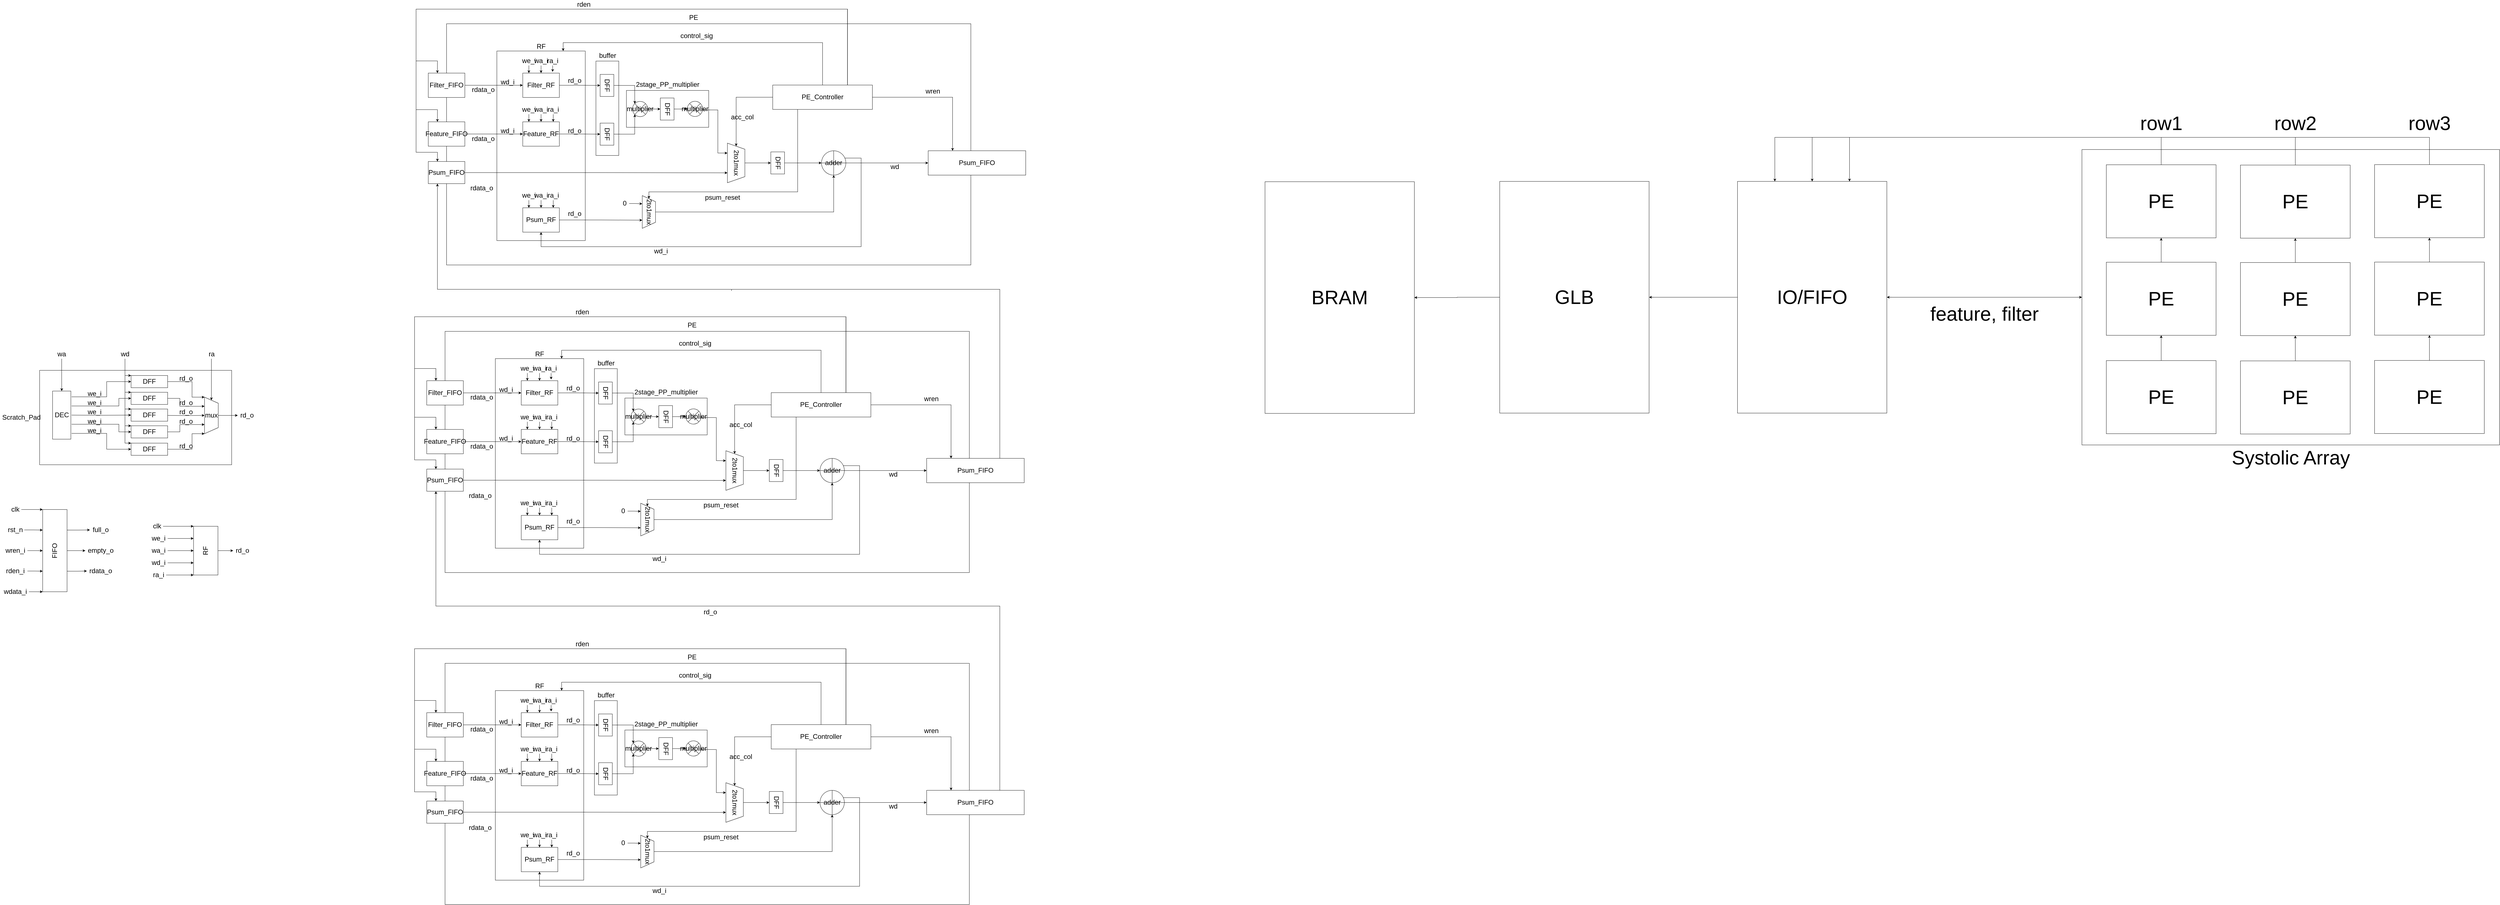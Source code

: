 <mxfile version="20.0.1" type="device"><diagram id="ClHz5DemHqHzd_9Uz0g5" name="Page-1"><mxGraphModel dx="7112" dy="5788" grid="1" gridSize="10" guides="1" tooltips="1" connect="1" arrows="1" fold="1" page="0" pageScale="1" pageWidth="1169" pageHeight="1654" math="0" shadow="0"><root><mxCell id="0"/><mxCell id="1" parent="0"/><mxCell id="Pguq2P0Vb1hx1Z6JqmQx-537" style="edgeStyle=orthogonalEdgeStyle;rounded=0;orthogonalLoop=1;jettySize=auto;html=1;exitX=0;exitY=0.5;exitDx=0;exitDy=0;fontSize=64;" edge="1" parent="1" source="Pguq2P0Vb1hx1Z6JqmQx-535" target="Pguq2P0Vb1hx1Z6JqmQx-518"><mxGeometry relative="1" as="geometry"/></mxCell><mxCell id="Pguq2P0Vb1hx1Z6JqmQx-535" value="" style="rounded=0;whiteSpace=wrap;html=1;fontSize=64;" vertex="1" parent="1"><mxGeometry x="5200" y="-2930" width="1370" height="970" as="geometry"/></mxCell><mxCell id="yP8xy6b4qUGVuaRfVuGJ-25" value="" style="rounded=0;whiteSpace=wrap;html=1;fontSize=22;" parent="1" vertex="1"><mxGeometry x="-1500" y="-2205" width="630" height="310" as="geometry"/></mxCell><mxCell id="94a2racDDTuGO-RFMz66-33" style="edgeStyle=orthogonalEdgeStyle;orthogonalLoop=1;jettySize=auto;html=1;fontSize=22;rounded=0;" parent="1" source="94a2racDDTuGO-RFMz66-19" target="94a2racDDTuGO-RFMz66-25" edge="1"><mxGeometry relative="1" as="geometry"/></mxCell><mxCell id="94a2racDDTuGO-RFMz66-19" value="RF" style="whiteSpace=wrap;html=1;rotation=-90;fontSize=22;rounded=0;" parent="1" vertex="1"><mxGeometry x="-1035" y="-1653" width="160" height="80" as="geometry"/></mxCell><mxCell id="94a2racDDTuGO-RFMz66-27" style="edgeStyle=orthogonalEdgeStyle;orthogonalLoop=1;jettySize=auto;html=1;entryX=1;entryY=0;entryDx=0;entryDy=0;fontSize=22;rounded=0;" parent="1" source="94a2racDDTuGO-RFMz66-20" target="94a2racDDTuGO-RFMz66-19" edge="1"><mxGeometry relative="1" as="geometry"><Array as="points"><mxPoint x="-1015" y="-1693"/><mxPoint x="-1015" y="-1693"/></Array></mxGeometry></mxCell><mxCell id="94a2racDDTuGO-RFMz66-20" value="clk" style="text;html=1;align=center;verticalAlign=middle;resizable=0;points=[];autosize=1;strokeColor=none;fillColor=none;fontSize=22;rounded=0;" parent="1" vertex="1"><mxGeometry x="-1135" y="-1708" width="40" height="30" as="geometry"/></mxCell><mxCell id="94a2racDDTuGO-RFMz66-28" style="edgeStyle=orthogonalEdgeStyle;orthogonalLoop=1;jettySize=auto;html=1;entryX=0.75;entryY=0;entryDx=0;entryDy=0;fontSize=22;rounded=0;" parent="1" source="94a2racDDTuGO-RFMz66-21" target="94a2racDDTuGO-RFMz66-19" edge="1"><mxGeometry relative="1" as="geometry"/></mxCell><mxCell id="94a2racDDTuGO-RFMz66-21" value="we_i" style="text;html=1;align=center;verticalAlign=middle;resizable=0;points=[];autosize=1;strokeColor=none;fillColor=none;fontSize=22;rounded=0;" parent="1" vertex="1"><mxGeometry x="-1140" y="-1668" width="60" height="30" as="geometry"/></mxCell><mxCell id="94a2racDDTuGO-RFMz66-29" style="edgeStyle=orthogonalEdgeStyle;orthogonalLoop=1;jettySize=auto;html=1;entryX=0.5;entryY=0;entryDx=0;entryDy=0;fontSize=22;rounded=0;" parent="1" source="94a2racDDTuGO-RFMz66-22" target="94a2racDDTuGO-RFMz66-19" edge="1"><mxGeometry relative="1" as="geometry"/></mxCell><mxCell id="94a2racDDTuGO-RFMz66-22" value="wa_i" style="text;html=1;align=center;verticalAlign=middle;resizable=0;points=[];autosize=1;strokeColor=none;fillColor=none;fontSize=22;rounded=0;" parent="1" vertex="1"><mxGeometry x="-1140" y="-1628" width="60" height="30" as="geometry"/></mxCell><mxCell id="94a2racDDTuGO-RFMz66-30" style="edgeStyle=orthogonalEdgeStyle;orthogonalLoop=1;jettySize=auto;html=1;entryX=0.25;entryY=0;entryDx=0;entryDy=0;fontSize=22;rounded=0;" parent="1" source="94a2racDDTuGO-RFMz66-23" target="94a2racDDTuGO-RFMz66-19" edge="1"><mxGeometry relative="1" as="geometry"/></mxCell><mxCell id="94a2racDDTuGO-RFMz66-23" value="wd_i" style="text;html=1;align=center;verticalAlign=middle;resizable=0;points=[];autosize=1;strokeColor=none;fillColor=none;fontSize=22;rounded=0;" parent="1" vertex="1"><mxGeometry x="-1140" y="-1588" width="60" height="30" as="geometry"/></mxCell><mxCell id="94a2racDDTuGO-RFMz66-31" style="edgeStyle=orthogonalEdgeStyle;orthogonalLoop=1;jettySize=auto;html=1;entryX=0;entryY=0;entryDx=0;entryDy=0;fontSize=22;rounded=0;" parent="1" source="94a2racDDTuGO-RFMz66-24" target="94a2racDDTuGO-RFMz66-19" edge="1"><mxGeometry relative="1" as="geometry"><Array as="points"><mxPoint x="-1015" y="-1533"/><mxPoint x="-1015" y="-1533"/></Array></mxGeometry></mxCell><mxCell id="94a2racDDTuGO-RFMz66-24" value="ra_i" style="text;html=1;align=center;verticalAlign=middle;resizable=0;points=[];autosize=1;strokeColor=none;fillColor=none;fontSize=22;rounded=0;" parent="1" vertex="1"><mxGeometry x="-1135" y="-1548" width="50" height="30" as="geometry"/></mxCell><mxCell id="94a2racDDTuGO-RFMz66-25" value="rd_o" style="text;html=1;align=center;verticalAlign=middle;resizable=0;points=[];autosize=1;strokeColor=none;fillColor=none;fontSize=22;rounded=0;" parent="1" vertex="1"><mxGeometry x="-865" y="-1628" width="60" height="30" as="geometry"/></mxCell><mxCell id="YlhcDTUAcdP8kSpqyQOk-14" style="edgeStyle=orthogonalEdgeStyle;orthogonalLoop=1;jettySize=auto;html=1;exitX=0.75;exitY=1;exitDx=0;exitDy=0;fontSize=22;rounded=0;" parent="1" source="YlhcDTUAcdP8kSpqyQOk-1" target="YlhcDTUAcdP8kSpqyQOk-8" edge="1"><mxGeometry relative="1" as="geometry"/></mxCell><mxCell id="YlhcDTUAcdP8kSpqyQOk-15" style="edgeStyle=orthogonalEdgeStyle;orthogonalLoop=1;jettySize=auto;html=1;exitX=0.5;exitY=1;exitDx=0;exitDy=0;fontSize=22;rounded=0;" parent="1" source="YlhcDTUAcdP8kSpqyQOk-1" target="YlhcDTUAcdP8kSpqyQOk-9" edge="1"><mxGeometry relative="1" as="geometry"/></mxCell><mxCell id="YlhcDTUAcdP8kSpqyQOk-16" style="edgeStyle=orthogonalEdgeStyle;orthogonalLoop=1;jettySize=auto;html=1;exitX=0.25;exitY=1;exitDx=0;exitDy=0;fontSize=22;rounded=0;" parent="1" source="YlhcDTUAcdP8kSpqyQOk-1" target="YlhcDTUAcdP8kSpqyQOk-13" edge="1"><mxGeometry relative="1" as="geometry"/></mxCell><mxCell id="YlhcDTUAcdP8kSpqyQOk-1" value="FIFO" style="whiteSpace=wrap;html=1;rotation=-90;fontSize=22;rounded=0;" parent="1" vertex="1"><mxGeometry x="-1585" y="-1653" width="270" height="80" as="geometry"/></mxCell><mxCell id="YlhcDTUAcdP8kSpqyQOk-17" style="edgeStyle=orthogonalEdgeStyle;orthogonalLoop=1;jettySize=auto;html=1;entryX=1;entryY=0;entryDx=0;entryDy=0;fontSize=22;rounded=0;" parent="1" source="YlhcDTUAcdP8kSpqyQOk-4" target="YlhcDTUAcdP8kSpqyQOk-1" edge="1"><mxGeometry relative="1" as="geometry"><Array as="points"><mxPoint x="-1510" y="-1748"/><mxPoint x="-1510" y="-1748"/></Array></mxGeometry></mxCell><mxCell id="YlhcDTUAcdP8kSpqyQOk-4" value="clk" style="text;html=1;align=center;verticalAlign=middle;resizable=0;points=[];autosize=1;strokeColor=none;fillColor=none;fontSize=22;rounded=0;" parent="1" vertex="1"><mxGeometry x="-1600" y="-1763" width="40" height="30" as="geometry"/></mxCell><mxCell id="YlhcDTUAcdP8kSpqyQOk-19" style="edgeStyle=orthogonalEdgeStyle;orthogonalLoop=1;jettySize=auto;html=1;entryX=0.75;entryY=0;entryDx=0;entryDy=0;fontSize=22;rounded=0;" parent="1" source="YlhcDTUAcdP8kSpqyQOk-5" target="YlhcDTUAcdP8kSpqyQOk-1" edge="1"><mxGeometry relative="1" as="geometry"/></mxCell><mxCell id="YlhcDTUAcdP8kSpqyQOk-5" value="rst_n" style="text;html=1;align=center;verticalAlign=middle;resizable=0;points=[];autosize=1;strokeColor=none;fillColor=none;fontSize=22;rounded=0;" parent="1" vertex="1"><mxGeometry x="-1610" y="-1696" width="60" height="30" as="geometry"/></mxCell><mxCell id="YlhcDTUAcdP8kSpqyQOk-20" style="edgeStyle=orthogonalEdgeStyle;orthogonalLoop=1;jettySize=auto;html=1;fontSize=22;rounded=0;" parent="1" source="YlhcDTUAcdP8kSpqyQOk-6" target="YlhcDTUAcdP8kSpqyQOk-1" edge="1"><mxGeometry relative="1" as="geometry"/></mxCell><mxCell id="YlhcDTUAcdP8kSpqyQOk-6" value="wren_i" style="text;html=1;align=center;verticalAlign=middle;resizable=0;points=[];autosize=1;strokeColor=none;fillColor=none;fontSize=22;rounded=0;" parent="1" vertex="1"><mxGeometry x="-1620" y="-1628" width="80" height="30" as="geometry"/></mxCell><mxCell id="YlhcDTUAcdP8kSpqyQOk-21" style="edgeStyle=orthogonalEdgeStyle;orthogonalLoop=1;jettySize=auto;html=1;entryX=0.25;entryY=0;entryDx=0;entryDy=0;fontSize=22;rounded=0;" parent="1" source="YlhcDTUAcdP8kSpqyQOk-7" target="YlhcDTUAcdP8kSpqyQOk-1" edge="1"><mxGeometry relative="1" as="geometry"/></mxCell><mxCell id="YlhcDTUAcdP8kSpqyQOk-7" value="rden_i" style="text;html=1;align=center;verticalAlign=middle;resizable=0;points=[];autosize=1;strokeColor=none;fillColor=none;fontSize=22;rounded=0;" parent="1" vertex="1"><mxGeometry x="-1620" y="-1561" width="80" height="30" as="geometry"/></mxCell><mxCell id="YlhcDTUAcdP8kSpqyQOk-8" value="full_o" style="text;html=1;align=center;verticalAlign=middle;resizable=0;points=[];autosize=1;strokeColor=none;fillColor=none;fontSize=22;rounded=0;" parent="1" vertex="1"><mxGeometry x="-1335" y="-1696" width="70" height="30" as="geometry"/></mxCell><mxCell id="YlhcDTUAcdP8kSpqyQOk-9" value="empty_o" style="text;html=1;align=center;verticalAlign=middle;resizable=0;points=[];autosize=1;strokeColor=none;fillColor=none;fontSize=22;rounded=0;" parent="1" vertex="1"><mxGeometry x="-1350" y="-1628" width="100" height="30" as="geometry"/></mxCell><mxCell id="YlhcDTUAcdP8kSpqyQOk-22" style="edgeStyle=orthogonalEdgeStyle;orthogonalLoop=1;jettySize=auto;html=1;entryX=0;entryY=0;entryDx=0;entryDy=0;fontSize=22;rounded=0;" parent="1" source="YlhcDTUAcdP8kSpqyQOk-12" target="YlhcDTUAcdP8kSpqyQOk-1" edge="1"><mxGeometry relative="1" as="geometry"><Array as="points"><mxPoint x="-1510" y="-1478"/><mxPoint x="-1510" y="-1478"/></Array></mxGeometry></mxCell><mxCell id="YlhcDTUAcdP8kSpqyQOk-12" value="wdata_i" style="text;html=1;align=center;verticalAlign=middle;resizable=0;points=[];autosize=1;strokeColor=none;fillColor=none;fontSize=22;rounded=0;" parent="1" vertex="1"><mxGeometry x="-1625" y="-1493" width="90" height="30" as="geometry"/></mxCell><mxCell id="YlhcDTUAcdP8kSpqyQOk-13" value="rdata_o" style="text;html=1;align=center;verticalAlign=middle;resizable=0;points=[];autosize=1;strokeColor=none;fillColor=none;rotation=0;fontSize=22;rounded=0;" parent="1" vertex="1"><mxGeometry x="-1345" y="-1561" width="90" height="30" as="geometry"/></mxCell><mxCell id="YlhcDTUAcdP8kSpqyQOk-53" style="edgeStyle=orthogonalEdgeStyle;orthogonalLoop=1;jettySize=auto;html=1;entryX=0.5;entryY=1;entryDx=0;entryDy=0;fontSize=22;rounded=0;" parent="1" target="YlhcDTUAcdP8kSpqyQOk-49" edge="1"><mxGeometry relative="1" as="geometry"><mxPoint x="-1080.0" y="-2057" as="sourcePoint"/></mxGeometry></mxCell><mxCell id="YlhcDTUAcdP8kSpqyQOk-56" style="edgeStyle=orthogonalEdgeStyle;orthogonalLoop=1;jettySize=auto;html=1;exitX=0.5;exitY=0;exitDx=0;exitDy=0;fontSize=22;rounded=0;" parent="1" source="YlhcDTUAcdP8kSpqyQOk-49" target="YlhcDTUAcdP8kSpqyQOk-55" edge="1"><mxGeometry relative="1" as="geometry"/></mxCell><mxCell id="YlhcDTUAcdP8kSpqyQOk-49" value="mux" style="shape=trapezoid;perimeter=trapezoidPerimeter;whiteSpace=wrap;html=1;fixedSize=1;direction=south;fontSize=22;rounded=0;" parent="1" vertex="1"><mxGeometry x="-959" y="-2117" width="45" height="120" as="geometry"/></mxCell><mxCell id="YlhcDTUAcdP8kSpqyQOk-68" style="edgeStyle=orthogonalEdgeStyle;orthogonalLoop=1;jettySize=auto;html=1;exitX=1;exitY=1;exitDx=0;exitDy=0;entryX=0;entryY=0.5;entryDx=0;entryDy=0;fontSize=22;rounded=0;" parent="1" target="YlhcDTUAcdP8kSpqyQOk-61" edge="1"><mxGeometry relative="1" as="geometry"><Array as="points"><mxPoint x="-1280" y="-2118"/><mxPoint x="-1280" y="-2168"/></Array><mxPoint x="-1395" y="-2118" as="sourcePoint"/></mxGeometry></mxCell><mxCell id="YlhcDTUAcdP8kSpqyQOk-69" style="edgeStyle=orthogonalEdgeStyle;orthogonalLoop=1;jettySize=auto;html=1;exitX=0.75;exitY=1;exitDx=0;exitDy=0;entryX=0;entryY=0.5;entryDx=0;entryDy=0;fontSize=22;rounded=0;" parent="1" target="YlhcDTUAcdP8kSpqyQOk-58" edge="1"><mxGeometry relative="1" as="geometry"><Array as="points"><mxPoint x="-1240" y="-2088"/><mxPoint x="-1240" y="-2113"/></Array><mxPoint x="-1395" y="-2088" as="sourcePoint"/></mxGeometry></mxCell><mxCell id="YlhcDTUAcdP8kSpqyQOk-71" style="edgeStyle=orthogonalEdgeStyle;orthogonalLoop=1;jettySize=auto;html=1;exitX=0.5;exitY=1;exitDx=0;exitDy=0;entryX=0;entryY=0.5;entryDx=0;entryDy=0;fontSize=22;rounded=0;" parent="1" target="YlhcDTUAcdP8kSpqyQOk-57" edge="1"><mxGeometry relative="1" as="geometry"><mxPoint x="-1395" y="-2058" as="sourcePoint"/></mxGeometry></mxCell><mxCell id="YlhcDTUAcdP8kSpqyQOk-72" style="edgeStyle=orthogonalEdgeStyle;orthogonalLoop=1;jettySize=auto;html=1;exitX=0.25;exitY=1;exitDx=0;exitDy=0;entryX=0;entryY=0.5;entryDx=0;entryDy=0;fontSize=22;rounded=0;" parent="1" target="YlhcDTUAcdP8kSpqyQOk-59" edge="1"><mxGeometry relative="1" as="geometry"><Array as="points"><mxPoint x="-1240" y="-2028"/><mxPoint x="-1240" y="-2003"/></Array><mxPoint x="-1395" y="-2028" as="sourcePoint"/></mxGeometry></mxCell><mxCell id="YlhcDTUAcdP8kSpqyQOk-73" style="edgeStyle=orthogonalEdgeStyle;orthogonalLoop=1;jettySize=auto;html=1;exitX=0;exitY=1;exitDx=0;exitDy=0;entryX=0;entryY=0.5;entryDx=0;entryDy=0;fontSize=22;rounded=0;" parent="1" target="YlhcDTUAcdP8kSpqyQOk-60" edge="1"><mxGeometry relative="1" as="geometry"><Array as="points"><mxPoint x="-1280" y="-1998"/><mxPoint x="-1280" y="-1946"/></Array><mxPoint x="-1395" y="-1998" as="sourcePoint"/></mxGeometry></mxCell><mxCell id="YlhcDTUAcdP8kSpqyQOk-54" value="we_i" style="text;html=1;align=center;verticalAlign=middle;resizable=0;points=[];autosize=1;strokeColor=none;fillColor=none;fontSize=22;rounded=0;" parent="1" vertex="1"><mxGeometry x="-1350" y="-2143" width="60" height="30" as="geometry"/></mxCell><mxCell id="YlhcDTUAcdP8kSpqyQOk-55" value="rd_o" style="text;html=1;align=center;verticalAlign=middle;resizable=0;points=[];autosize=1;strokeColor=none;fillColor=none;fontSize=22;rounded=0;" parent="1" vertex="1"><mxGeometry x="-850" y="-2072" width="60" height="30" as="geometry"/></mxCell><mxCell id="YlhcDTUAcdP8kSpqyQOk-57" value="DFF" style="whiteSpace=wrap;html=1;fontSize=22;rounded=0;" parent="1" vertex="1"><mxGeometry x="-1200" y="-2078" width="120" height="40" as="geometry"/></mxCell><mxCell id="YlhcDTUAcdP8kSpqyQOk-63" style="edgeStyle=orthogonalEdgeStyle;orthogonalLoop=1;jettySize=auto;html=1;entryX=0.25;entryY=1;entryDx=0;entryDy=0;fontSize=22;rounded=0;" parent="1" source="YlhcDTUAcdP8kSpqyQOk-58" target="YlhcDTUAcdP8kSpqyQOk-49" edge="1"><mxGeometry relative="1" as="geometry"><Array as="points"><mxPoint x="-1040" y="-2113"/><mxPoint x="-1040" y="-2087"/></Array></mxGeometry></mxCell><mxCell id="YlhcDTUAcdP8kSpqyQOk-58" value="DFF" style="whiteSpace=wrap;html=1;fontSize=22;rounded=0;" parent="1" vertex="1"><mxGeometry x="-1200" y="-2133" width="120" height="40" as="geometry"/></mxCell><mxCell id="YlhcDTUAcdP8kSpqyQOk-64" style="edgeStyle=orthogonalEdgeStyle;orthogonalLoop=1;jettySize=auto;html=1;entryX=0.75;entryY=1;entryDx=0;entryDy=0;fontSize=22;rounded=0;" parent="1" source="YlhcDTUAcdP8kSpqyQOk-59" target="YlhcDTUAcdP8kSpqyQOk-49" edge="1"><mxGeometry relative="1" as="geometry"><Array as="points"><mxPoint x="-1040" y="-2003"/><mxPoint x="-1040" y="-2027"/></Array></mxGeometry></mxCell><mxCell id="YlhcDTUAcdP8kSpqyQOk-59" value="DFF" style="whiteSpace=wrap;html=1;fontSize=22;rounded=0;" parent="1" vertex="1"><mxGeometry x="-1200" y="-2023" width="120" height="40" as="geometry"/></mxCell><mxCell id="YlhcDTUAcdP8kSpqyQOk-65" style="edgeStyle=orthogonalEdgeStyle;orthogonalLoop=1;jettySize=auto;html=1;entryX=1;entryY=1;entryDx=0;entryDy=0;fontSize=22;rounded=0;" parent="1" source="YlhcDTUAcdP8kSpqyQOk-60" target="YlhcDTUAcdP8kSpqyQOk-49" edge="1"><mxGeometry relative="1" as="geometry"><Array as="points"><mxPoint x="-1000" y="-1946"/><mxPoint x="-1000" y="-1997"/></Array></mxGeometry></mxCell><mxCell id="YlhcDTUAcdP8kSpqyQOk-60" value="DFF" style="whiteSpace=wrap;html=1;fontSize=22;rounded=0;" parent="1" vertex="1"><mxGeometry x="-1200" y="-1966" width="120" height="40" as="geometry"/></mxCell><mxCell id="YlhcDTUAcdP8kSpqyQOk-62" style="edgeStyle=orthogonalEdgeStyle;orthogonalLoop=1;jettySize=auto;html=1;exitX=1;exitY=0.5;exitDx=0;exitDy=0;entryX=0;entryY=1;entryDx=0;entryDy=0;fontSize=22;rounded=0;" parent="1" source="YlhcDTUAcdP8kSpqyQOk-61" target="YlhcDTUAcdP8kSpqyQOk-49" edge="1"><mxGeometry relative="1" as="geometry"><Array as="points"><mxPoint x="-1000" y="-2168"/><mxPoint x="-1000" y="-2117"/></Array></mxGeometry></mxCell><mxCell id="YlhcDTUAcdP8kSpqyQOk-61" value="DFF" style="whiteSpace=wrap;html=1;fontSize=22;rounded=0;" parent="1" vertex="1"><mxGeometry x="-1200" y="-2188" width="120" height="40" as="geometry"/></mxCell><mxCell id="YlhcDTUAcdP8kSpqyQOk-76" value="we_i" style="text;html=1;align=center;verticalAlign=middle;resizable=0;points=[];autosize=1;strokeColor=none;fillColor=none;fontSize=22;rounded=0;" parent="1" vertex="1"><mxGeometry x="-1350" y="-2113" width="60" height="30" as="geometry"/></mxCell><mxCell id="YlhcDTUAcdP8kSpqyQOk-77" value="we_i" style="text;html=1;align=center;verticalAlign=middle;resizable=0;points=[];autosize=1;strokeColor=none;fillColor=none;fontSize=22;rounded=0;" parent="1" vertex="1"><mxGeometry x="-1350" y="-2083" width="60" height="30" as="geometry"/></mxCell><mxCell id="YlhcDTUAcdP8kSpqyQOk-78" value="we_i" style="text;html=1;align=center;verticalAlign=middle;resizable=0;points=[];autosize=1;strokeColor=none;fillColor=none;fontSize=22;rounded=0;" parent="1" vertex="1"><mxGeometry x="-1350" y="-2052" width="60" height="30" as="geometry"/></mxCell><mxCell id="YlhcDTUAcdP8kSpqyQOk-79" value="we_i" style="text;html=1;align=center;verticalAlign=middle;resizable=0;points=[];autosize=1;strokeColor=none;fillColor=none;fontSize=22;rounded=0;" parent="1" vertex="1"><mxGeometry x="-1350" y="-2022" width="60" height="30" as="geometry"/></mxCell><mxCell id="YlhcDTUAcdP8kSpqyQOk-80" value="rd_o" style="text;html=1;align=center;verticalAlign=middle;resizable=0;points=[];autosize=1;strokeColor=none;fillColor=none;fontSize=22;rounded=0;" parent="1" vertex="1"><mxGeometry x="-1050" y="-2193" width="60" height="30" as="geometry"/></mxCell><mxCell id="YlhcDTUAcdP8kSpqyQOk-81" value="rd_o" style="text;html=1;align=center;verticalAlign=middle;resizable=0;points=[];autosize=1;strokeColor=none;fillColor=none;fontSize=22;rounded=0;" parent="1" vertex="1"><mxGeometry x="-1050" y="-2113" width="60" height="30" as="geometry"/></mxCell><mxCell id="YlhcDTUAcdP8kSpqyQOk-82" value="rd_o" style="text;html=1;align=center;verticalAlign=middle;resizable=0;points=[];autosize=1;strokeColor=none;fillColor=none;fontSize=22;rounded=0;" parent="1" vertex="1"><mxGeometry x="-1050" y="-2083" width="60" height="30" as="geometry"/></mxCell><mxCell id="YlhcDTUAcdP8kSpqyQOk-83" value="rd_o" style="text;html=1;align=center;verticalAlign=middle;resizable=0;points=[];autosize=1;strokeColor=none;fillColor=none;fontSize=22;rounded=0;" parent="1" vertex="1"><mxGeometry x="-1050" y="-2052" width="60" height="30" as="geometry"/></mxCell><mxCell id="YlhcDTUAcdP8kSpqyQOk-84" value="rd_o" style="text;html=1;align=center;verticalAlign=middle;resizable=0;points=[];autosize=1;strokeColor=none;fillColor=none;fontSize=22;rounded=0;" parent="1" vertex="1"><mxGeometry x="-1050" y="-1971" width="60" height="30" as="geometry"/></mxCell><mxCell id="YlhcDTUAcdP8kSpqyQOk-86" style="edgeStyle=orthogonalEdgeStyle;orthogonalLoop=1;jettySize=auto;html=1;entryX=0;entryY=0.5;entryDx=0;entryDy=0;fontSize=22;rounded=0;" parent="1" source="YlhcDTUAcdP8kSpqyQOk-85" target="YlhcDTUAcdP8kSpqyQOk-49" edge="1"><mxGeometry relative="1" as="geometry"/></mxCell><mxCell id="YlhcDTUAcdP8kSpqyQOk-85" value="ra" style="text;html=1;align=center;verticalAlign=middle;resizable=0;points=[];autosize=1;strokeColor=none;fillColor=none;fontSize=22;rounded=0;" parent="1" vertex="1"><mxGeometry x="-956.5" y="-2273" width="40" height="30" as="geometry"/></mxCell><mxCell id="yP8xy6b4qUGVuaRfVuGJ-27" style="edgeStyle=orthogonalEdgeStyle;rounded=0;orthogonalLoop=1;jettySize=auto;html=1;fontSize=22;" parent="1" source="YlhcDTUAcdP8kSpqyQOk-87" target="yP8xy6b4qUGVuaRfVuGJ-26" edge="1"><mxGeometry relative="1" as="geometry"/></mxCell><mxCell id="YlhcDTUAcdP8kSpqyQOk-87" value="wa" style="text;html=1;align=center;verticalAlign=middle;resizable=0;points=[];autosize=1;strokeColor=none;fillColor=none;fontSize=22;rounded=0;" parent="1" vertex="1"><mxGeometry x="-1447.75" y="-2273" width="40" height="30" as="geometry"/></mxCell><mxCell id="YlhcDTUAcdP8kSpqyQOk-90" style="edgeStyle=orthogonalEdgeStyle;orthogonalLoop=1;jettySize=auto;html=1;entryX=0;entryY=0;entryDx=0;entryDy=0;fontSize=22;rounded=0;" parent="1" source="YlhcDTUAcdP8kSpqyQOk-89" target="YlhcDTUAcdP8kSpqyQOk-61" edge="1"><mxGeometry relative="1" as="geometry"><Array as="points"><mxPoint x="-1220" y="-2228"/><mxPoint x="-1220" y="-2188"/></Array></mxGeometry></mxCell><mxCell id="YlhcDTUAcdP8kSpqyQOk-91" style="edgeStyle=orthogonalEdgeStyle;orthogonalLoop=1;jettySize=auto;html=1;entryX=0;entryY=0;entryDx=0;entryDy=0;fontSize=22;rounded=0;" parent="1" source="YlhcDTUAcdP8kSpqyQOk-89" target="YlhcDTUAcdP8kSpqyQOk-58" edge="1"><mxGeometry relative="1" as="geometry"><Array as="points"><mxPoint x="-1220" y="-2228"/><mxPoint x="-1220" y="-2133"/></Array></mxGeometry></mxCell><mxCell id="YlhcDTUAcdP8kSpqyQOk-92" style="edgeStyle=orthogonalEdgeStyle;orthogonalLoop=1;jettySize=auto;html=1;entryX=0;entryY=0;entryDx=0;entryDy=0;fontSize=22;rounded=0;" parent="1" source="YlhcDTUAcdP8kSpqyQOk-89" target="YlhcDTUAcdP8kSpqyQOk-57" edge="1"><mxGeometry relative="1" as="geometry"><Array as="points"><mxPoint x="-1220" y="-2228"/><mxPoint x="-1220" y="-2078"/></Array></mxGeometry></mxCell><mxCell id="YlhcDTUAcdP8kSpqyQOk-93" style="edgeStyle=orthogonalEdgeStyle;orthogonalLoop=1;jettySize=auto;html=1;entryX=0;entryY=0;entryDx=0;entryDy=0;fontSize=22;rounded=0;" parent="1" source="YlhcDTUAcdP8kSpqyQOk-89" target="YlhcDTUAcdP8kSpqyQOk-59" edge="1"><mxGeometry relative="1" as="geometry"><Array as="points"><mxPoint x="-1220" y="-2228"/><mxPoint x="-1220" y="-2023"/></Array></mxGeometry></mxCell><mxCell id="YlhcDTUAcdP8kSpqyQOk-94" style="edgeStyle=orthogonalEdgeStyle;orthogonalLoop=1;jettySize=auto;html=1;entryX=0;entryY=0;entryDx=0;entryDy=0;fontSize=22;rounded=0;" parent="1" source="YlhcDTUAcdP8kSpqyQOk-89" target="YlhcDTUAcdP8kSpqyQOk-60" edge="1"><mxGeometry relative="1" as="geometry"><Array as="points"><mxPoint x="-1220" y="-2228"/><mxPoint x="-1220" y="-1966"/></Array></mxGeometry></mxCell><mxCell id="YlhcDTUAcdP8kSpqyQOk-89" value="wd" style="text;html=1;align=center;verticalAlign=middle;resizable=0;points=[];autosize=1;strokeColor=none;fillColor=none;fontSize=22;rounded=0;" parent="1" vertex="1"><mxGeometry x="-1240" y="-2273" width="40" height="30" as="geometry"/></mxCell><mxCell id="yP8xy6b4qUGVuaRfVuGJ-26" value="DEC" style="rounded=0;whiteSpace=wrap;html=1;fontSize=22;direction=south;" parent="1" vertex="1"><mxGeometry x="-1457.5" y="-2137" width="60" height="158" as="geometry"/></mxCell><mxCell id="yP8xy6b4qUGVuaRfVuGJ-28" value="Scratch_Pad" style="text;html=1;align=center;verticalAlign=middle;resizable=0;points=[];autosize=1;strokeColor=none;fillColor=none;fontSize=22;" parent="1" vertex="1"><mxGeometry x="-1630" y="-2065" width="140" height="30" as="geometry"/></mxCell><mxCell id="yP8xy6b4qUGVuaRfVuGJ-101" value="" style="rounded=0;whiteSpace=wrap;html=1;fontSize=22;" parent="1" vertex="1"><mxGeometry x="-170" y="-1243" width="1720" height="792" as="geometry"/></mxCell><mxCell id="yP8xy6b4qUGVuaRfVuGJ-102" value="" style="rounded=0;whiteSpace=wrap;html=1;fontSize=22;" parent="1" vertex="1"><mxGeometry x="-5" y="-1153.5" width="290" height="622.5" as="geometry"/></mxCell><mxCell id="yP8xy6b4qUGVuaRfVuGJ-103" value="" style="rounded=0;whiteSpace=wrap;html=1;fontSize=22;" parent="1" vertex="1"><mxGeometry x="320" y="-1120.5" width="75" height="310" as="geometry"/></mxCell><mxCell id="yP8xy6b4qUGVuaRfVuGJ-104" value="" style="whiteSpace=wrap;html=1;fontSize=22;rounded=0;" parent="1" vertex="1"><mxGeometry x="420" y="-1024" width="270" height="121" as="geometry"/></mxCell><mxCell id="yP8xy6b4qUGVuaRfVuGJ-105" style="edgeStyle=orthogonalEdgeStyle;orthogonalLoop=1;jettySize=auto;html=1;entryX=0.5;entryY=1;entryDx=0;entryDy=0;fontSize=22;rounded=0;" parent="1" source="yP8xy6b4qUGVuaRfVuGJ-106" target="yP8xy6b4qUGVuaRfVuGJ-148" edge="1"><mxGeometry relative="1" as="geometry"/></mxCell><mxCell id="yP8xy6b4qUGVuaRfVuGJ-106" value="Filter_RF" style="whiteSpace=wrap;html=1;fontSize=22;rounded=0;" parent="1" vertex="1"><mxGeometry x="80" y="-1081" width="120" height="80" as="geometry"/></mxCell><mxCell id="yP8xy6b4qUGVuaRfVuGJ-107" style="edgeStyle=orthogonalEdgeStyle;orthogonalLoop=1;jettySize=auto;html=1;entryX=0.5;entryY=1;entryDx=0;entryDy=0;fontSize=22;rounded=0;" parent="1" source="yP8xy6b4qUGVuaRfVuGJ-108" target="yP8xy6b4qUGVuaRfVuGJ-158" edge="1"><mxGeometry relative="1" as="geometry"/></mxCell><mxCell id="yP8xy6b4qUGVuaRfVuGJ-108" value="multiplier" style="shape=sumEllipse;perimeter=ellipsePerimeter;whiteSpace=wrap;html=1;backgroundOutline=1;fontSize=22;rounded=0;" parent="1" vertex="1"><mxGeometry x="440" y="-988" width="50" height="50" as="geometry"/></mxCell><mxCell id="yP8xy6b4qUGVuaRfVuGJ-109" style="edgeStyle=orthogonalEdgeStyle;rounded=0;orthogonalLoop=1;jettySize=auto;html=1;entryX=0.5;entryY=1;entryDx=0;entryDy=0;fontSize=22;" parent="1" source="yP8xy6b4qUGVuaRfVuGJ-111" target="yP8xy6b4qUGVuaRfVuGJ-162" edge="1"><mxGeometry relative="1" as="geometry"><Array as="points"><mxPoint x="1190" y="-802"/><mxPoint x="1190" y="-511"/><mxPoint x="140" y="-511"/></Array></mxGeometry></mxCell><mxCell id="yP8xy6b4qUGVuaRfVuGJ-110" style="edgeStyle=orthogonalEdgeStyle;rounded=0;orthogonalLoop=1;jettySize=auto;html=1;entryX=0;entryY=0.5;entryDx=0;entryDy=0;fontSize=22;" parent="1" source="yP8xy6b4qUGVuaRfVuGJ-111" target="yP8xy6b4qUGVuaRfVuGJ-114" edge="1"><mxGeometry relative="1" as="geometry"/></mxCell><mxCell id="yP8xy6b4qUGVuaRfVuGJ-111" value="adder" style="shape=orEllipse;perimeter=ellipsePerimeter;whiteSpace=wrap;html=1;backgroundOutline=1;fontSize=22;rounded=0;" parent="1" vertex="1"><mxGeometry x="1060" y="-826.01" width="80" height="80" as="geometry"/></mxCell><mxCell id="yP8xy6b4qUGVuaRfVuGJ-112" style="edgeStyle=orthogonalEdgeStyle;orthogonalLoop=1;jettySize=auto;html=1;entryX=0.5;entryY=1;entryDx=0;entryDy=0;fontSize=22;rounded=0;" parent="1" source="yP8xy6b4qUGVuaRfVuGJ-113" target="yP8xy6b4qUGVuaRfVuGJ-150" edge="1"><mxGeometry relative="1" as="geometry"/></mxCell><mxCell id="yP8xy6b4qUGVuaRfVuGJ-113" value="Feature_RF" style="whiteSpace=wrap;html=1;fontSize=22;rounded=0;" parent="1" vertex="1"><mxGeometry x="80" y="-921" width="120" height="80" as="geometry"/></mxCell><mxCell id="Fxl4Fpw9WflJPupriDuj-177" style="edgeStyle=orthogonalEdgeStyle;rounded=0;orthogonalLoop=1;jettySize=auto;html=1;exitX=0.75;exitY=0;exitDx=0;exitDy=0;entryX=1;entryY=0.75;entryDx=0;entryDy=0;fontSize=22;" parent="1" source="yP8xy6b4qUGVuaRfVuGJ-114" target="Fxl4Fpw9WflJPupriDuj-46" edge="1"><mxGeometry relative="1" as="geometry"><Array as="points"><mxPoint x="1650" y="-1431"/><mxPoint x="-200" y="-1431"/></Array></mxGeometry></mxCell><mxCell id="yP8xy6b4qUGVuaRfVuGJ-114" value="Psum_FIFO" style="whiteSpace=wrap;html=1;fontSize=22;rounded=0;" parent="1" vertex="1"><mxGeometry x="1410" y="-826.01" width="320" height="80" as="geometry"/></mxCell><mxCell id="yP8xy6b4qUGVuaRfVuGJ-115" style="edgeStyle=orthogonalEdgeStyle;orthogonalLoop=1;jettySize=auto;html=1;fontSize=22;rounded=0;" parent="1" source="yP8xy6b4qUGVuaRfVuGJ-116" target="yP8xy6b4qUGVuaRfVuGJ-113" edge="1"><mxGeometry relative="1" as="geometry"/></mxCell><mxCell id="yP8xy6b4qUGVuaRfVuGJ-116" value="Feature_FIFO" style="whiteSpace=wrap;html=1;fontSize=22;rounded=0;" parent="1" vertex="1"><mxGeometry x="-230" y="-921" width="120" height="80" as="geometry"/></mxCell><mxCell id="yP8xy6b4qUGVuaRfVuGJ-117" style="edgeStyle=orthogonalEdgeStyle;orthogonalLoop=1;jettySize=auto;html=1;fontSize=22;rounded=0;" parent="1" source="yP8xy6b4qUGVuaRfVuGJ-118" target="yP8xy6b4qUGVuaRfVuGJ-106" edge="1"><mxGeometry relative="1" as="geometry"/></mxCell><mxCell id="yP8xy6b4qUGVuaRfVuGJ-118" value="Filter_FIFO" style="whiteSpace=wrap;html=1;fontSize=22;rounded=0;" parent="1" vertex="1"><mxGeometry x="-230" y="-1081" width="120" height="80" as="geometry"/></mxCell><mxCell id="yP8xy6b4qUGVuaRfVuGJ-119" value="wd_i" style="text;html=1;align=center;verticalAlign=middle;resizable=0;points=[];autosize=1;strokeColor=none;fillColor=none;fontSize=22;rounded=0;" parent="1" vertex="1"><mxGeometry y="-1066" width="60" height="30" as="geometry"/></mxCell><mxCell id="yP8xy6b4qUGVuaRfVuGJ-120" value="wd_i" style="text;html=1;align=center;verticalAlign=middle;resizable=0;points=[];autosize=1;strokeColor=none;fillColor=none;fontSize=22;rounded=0;" parent="1" vertex="1"><mxGeometry y="-906" width="60" height="30" as="geometry"/></mxCell><mxCell id="yP8xy6b4qUGVuaRfVuGJ-121" style="edgeStyle=orthogonalEdgeStyle;orthogonalLoop=1;jettySize=auto;html=1;entryX=0.5;entryY=0;entryDx=0;entryDy=0;fontSize=22;rounded=0;" parent="1" source="yP8xy6b4qUGVuaRfVuGJ-122" edge="1"><mxGeometry relative="1" as="geometry"><mxPoint x="100" y="-1081" as="targetPoint"/></mxGeometry></mxCell><mxCell id="yP8xy6b4qUGVuaRfVuGJ-122" value="we_i" style="text;html=1;align=center;verticalAlign=middle;resizable=0;points=[];autosize=1;strokeColor=none;fillColor=none;fontSize=22;rounded=0;" parent="1" vertex="1"><mxGeometry x="70" y="-1136" width="60" height="30" as="geometry"/></mxCell><mxCell id="yP8xy6b4qUGVuaRfVuGJ-123" style="edgeStyle=orthogonalEdgeStyle;orthogonalLoop=1;jettySize=auto;html=1;entryX=0.5;entryY=0;entryDx=0;entryDy=0;fontSize=22;rounded=0;" parent="1" source="yP8xy6b4qUGVuaRfVuGJ-124" edge="1"><mxGeometry relative="1" as="geometry"><mxPoint x="100" y="-921" as="targetPoint"/></mxGeometry></mxCell><mxCell id="yP8xy6b4qUGVuaRfVuGJ-124" value="we_i" style="text;html=1;align=center;verticalAlign=middle;resizable=0;points=[];autosize=1;strokeColor=none;fillColor=none;fontSize=22;rounded=0;" parent="1" vertex="1"><mxGeometry x="70" y="-976" width="60" height="30" as="geometry"/></mxCell><mxCell id="yP8xy6b4qUGVuaRfVuGJ-125" style="edgeStyle=orthogonalEdgeStyle;orthogonalLoop=1;jettySize=auto;html=1;entryX=0.5;entryY=0;entryDx=0;entryDy=0;fontSize=22;rounded=0;" parent="1" source="yP8xy6b4qUGVuaRfVuGJ-126" target="yP8xy6b4qUGVuaRfVuGJ-106" edge="1"><mxGeometry relative="1" as="geometry"/></mxCell><mxCell id="yP8xy6b4qUGVuaRfVuGJ-126" value="wa_i" style="text;html=1;align=center;verticalAlign=middle;resizable=0;points=[];autosize=1;strokeColor=none;fillColor=none;fontSize=22;rounded=0;" parent="1" vertex="1"><mxGeometry x="110" y="-1136" width="60" height="30" as="geometry"/></mxCell><mxCell id="yP8xy6b4qUGVuaRfVuGJ-127" style="edgeStyle=orthogonalEdgeStyle;orthogonalLoop=1;jettySize=auto;html=1;entryX=0.817;entryY=-0.05;entryDx=0;entryDy=0;entryPerimeter=0;fontSize=22;rounded=0;" parent="1" source="yP8xy6b4qUGVuaRfVuGJ-128" target="yP8xy6b4qUGVuaRfVuGJ-106" edge="1"><mxGeometry relative="1" as="geometry"/></mxCell><mxCell id="yP8xy6b4qUGVuaRfVuGJ-128" value="ra_i" style="text;html=1;align=center;verticalAlign=middle;resizable=0;points=[];autosize=1;strokeColor=none;fillColor=none;fontSize=22;rounded=0;" parent="1" vertex="1"><mxGeometry x="153" y="-1136" width="50" height="30" as="geometry"/></mxCell><mxCell id="yP8xy6b4qUGVuaRfVuGJ-129" style="edgeStyle=orthogonalEdgeStyle;orthogonalLoop=1;jettySize=auto;html=1;entryX=0.5;entryY=0;entryDx=0;entryDy=0;fontSize=22;rounded=0;" parent="1" source="yP8xy6b4qUGVuaRfVuGJ-130" target="yP8xy6b4qUGVuaRfVuGJ-113" edge="1"><mxGeometry relative="1" as="geometry"/></mxCell><mxCell id="yP8xy6b4qUGVuaRfVuGJ-130" value="wa_i" style="text;html=1;align=center;verticalAlign=middle;resizable=0;points=[];autosize=1;strokeColor=none;fillColor=none;fontSize=22;rounded=0;" parent="1" vertex="1"><mxGeometry x="110" y="-976" width="60" height="30" as="geometry"/></mxCell><mxCell id="yP8xy6b4qUGVuaRfVuGJ-131" style="edgeStyle=orthogonalEdgeStyle;orthogonalLoop=1;jettySize=auto;html=1;entryX=0.833;entryY=0;entryDx=0;entryDy=0;entryPerimeter=0;fontSize=22;rounded=0;" parent="1" source="yP8xy6b4qUGVuaRfVuGJ-132" target="yP8xy6b4qUGVuaRfVuGJ-113" edge="1"><mxGeometry relative="1" as="geometry"/></mxCell><mxCell id="yP8xy6b4qUGVuaRfVuGJ-132" value="ra_i" style="text;html=1;align=center;verticalAlign=middle;resizable=0;points=[];autosize=1;strokeColor=none;fillColor=none;fontSize=22;rounded=0;" parent="1" vertex="1"><mxGeometry x="155" y="-976" width="50" height="30" as="geometry"/></mxCell><mxCell id="yP8xy6b4qUGVuaRfVuGJ-133" value="rd_o" style="text;html=1;align=center;verticalAlign=middle;resizable=0;points=[];autosize=1;strokeColor=none;fillColor=none;fontSize=22;rounded=0;" parent="1" vertex="1"><mxGeometry x="220" y="-1071" width="60" height="30" as="geometry"/></mxCell><mxCell id="yP8xy6b4qUGVuaRfVuGJ-134" value="rd_o" style="text;html=1;align=center;verticalAlign=middle;resizable=0;points=[];autosize=1;strokeColor=none;fillColor=none;fontSize=22;rounded=0;" parent="1" vertex="1"><mxGeometry x="220" y="-906" width="60" height="30" as="geometry"/></mxCell><mxCell id="Fxl4Fpw9WflJPupriDuj-10" style="edgeStyle=orthogonalEdgeStyle;rounded=0;orthogonalLoop=1;jettySize=auto;html=1;entryX=0.75;entryY=1;entryDx=0;entryDy=0;fontSize=22;" parent="1" source="yP8xy6b4qUGVuaRfVuGJ-136" target="yP8xy6b4qUGVuaRfVuGJ-138" edge="1"><mxGeometry relative="1" as="geometry"/></mxCell><mxCell id="yP8xy6b4qUGVuaRfVuGJ-136" value="Psum_FIFO" style="whiteSpace=wrap;html=1;fontSize=22;rounded=0;direction=south;" parent="1" vertex="1"><mxGeometry x="-230" y="-790.75" width="120" height="72.75" as="geometry"/></mxCell><mxCell id="yP8xy6b4qUGVuaRfVuGJ-137" style="edgeStyle=orthogonalEdgeStyle;rounded=0;orthogonalLoop=1;jettySize=auto;html=1;entryX=0.5;entryY=1;entryDx=0;entryDy=0;fontSize=22;" parent="1" source="yP8xy6b4qUGVuaRfVuGJ-138" target="yP8xy6b4qUGVuaRfVuGJ-164" edge="1"><mxGeometry relative="1" as="geometry"/></mxCell><mxCell id="yP8xy6b4qUGVuaRfVuGJ-138" value="2to1mux" style="shape=trapezoid;perimeter=trapezoidPerimeter;whiteSpace=wrap;html=1;fixedSize=1;rotation=90;fontSize=22;rounded=0;" parent="1" vertex="1"><mxGeometry x="715" y="-814.63" width="130" height="57.25" as="geometry"/></mxCell><mxCell id="yP8xy6b4qUGVuaRfVuGJ-139" style="edgeStyle=orthogonalEdgeStyle;rounded=0;orthogonalLoop=1;jettySize=auto;html=1;entryX=0;entryY=0.5;entryDx=0;entryDy=0;fontSize=22;" parent="1" source="yP8xy6b4qUGVuaRfVuGJ-146" target="yP8xy6b4qUGVuaRfVuGJ-138" edge="1"><mxGeometry relative="1" as="geometry"/></mxCell><mxCell id="yP8xy6b4qUGVuaRfVuGJ-140" style="edgeStyle=orthogonalEdgeStyle;rounded=0;orthogonalLoop=1;jettySize=auto;html=1;exitX=0.25;exitY=1;exitDx=0;exitDy=0;entryX=0;entryY=0.5;entryDx=0;entryDy=0;fontSize=22;" parent="1" source="yP8xy6b4qUGVuaRfVuGJ-146" target="yP8xy6b4qUGVuaRfVuGJ-177" edge="1"><mxGeometry relative="1" as="geometry"><Array as="points"><mxPoint x="982" y="-691"/><mxPoint x="494" y="-691"/></Array></mxGeometry></mxCell><mxCell id="yP8xy6b4qUGVuaRfVuGJ-141" style="edgeStyle=orthogonalEdgeStyle;rounded=0;orthogonalLoop=1;jettySize=auto;html=1;entryX=0.75;entryY=0;entryDx=0;entryDy=0;fontSize=22;" parent="1" source="yP8xy6b4qUGVuaRfVuGJ-146" target="yP8xy6b4qUGVuaRfVuGJ-102" edge="1"><mxGeometry relative="1" as="geometry"><Array as="points"><mxPoint x="1063" y="-1181"/><mxPoint x="213" y="-1181"/></Array></mxGeometry></mxCell><mxCell id="yP8xy6b4qUGVuaRfVuGJ-142" style="edgeStyle=orthogonalEdgeStyle;rounded=0;orthogonalLoop=1;jettySize=auto;html=1;entryX=0.25;entryY=0;entryDx=0;entryDy=0;fontSize=22;" parent="1" source="yP8xy6b4qUGVuaRfVuGJ-146" target="yP8xy6b4qUGVuaRfVuGJ-114" edge="1"><mxGeometry relative="1" as="geometry"/></mxCell><mxCell id="yP8xy6b4qUGVuaRfVuGJ-143" style="edgeStyle=orthogonalEdgeStyle;rounded=0;orthogonalLoop=1;jettySize=auto;html=1;entryX=0.25;entryY=0;entryDx=0;entryDy=0;fontSize=22;exitX=0.75;exitY=0;exitDx=0;exitDy=0;" parent="1" source="yP8xy6b4qUGVuaRfVuGJ-146" target="yP8xy6b4qUGVuaRfVuGJ-118" edge="1"><mxGeometry relative="1" as="geometry"><Array as="points"><mxPoint x="1145" y="-1291"/><mxPoint x="-270" y="-1291"/><mxPoint x="-270" y="-1121"/><mxPoint x="-200" y="-1121"/></Array></mxGeometry></mxCell><mxCell id="yP8xy6b4qUGVuaRfVuGJ-144" style="edgeStyle=orthogonalEdgeStyle;rounded=0;orthogonalLoop=1;jettySize=auto;html=1;exitX=0.75;exitY=0;exitDx=0;exitDy=0;entryX=0.25;entryY=0;entryDx=0;entryDy=0;fontSize=22;" parent="1" source="yP8xy6b4qUGVuaRfVuGJ-146" target="yP8xy6b4qUGVuaRfVuGJ-116" edge="1"><mxGeometry relative="1" as="geometry"><Array as="points"><mxPoint x="1145" y="-1291"/><mxPoint x="-270" y="-1291"/><mxPoint x="-270" y="-961"/><mxPoint x="-200" y="-961"/></Array></mxGeometry></mxCell><mxCell id="yP8xy6b4qUGVuaRfVuGJ-145" style="edgeStyle=orthogonalEdgeStyle;rounded=0;orthogonalLoop=1;jettySize=auto;html=1;exitX=0.75;exitY=0;exitDx=0;exitDy=0;fontSize=22;entryX=0;entryY=0.75;entryDx=0;entryDy=0;" parent="1" source="yP8xy6b4qUGVuaRfVuGJ-146" target="yP8xy6b4qUGVuaRfVuGJ-136" edge="1"><mxGeometry relative="1" as="geometry"><Array as="points"><mxPoint x="1145" y="-1291"/><mxPoint x="-270" y="-1291"/><mxPoint x="-270" y="-821"/><mxPoint x="-200" y="-821"/></Array><mxPoint x="-330" y="-891" as="targetPoint"/></mxGeometry></mxCell><mxCell id="yP8xy6b4qUGVuaRfVuGJ-146" value="PE_Controller" style="whiteSpace=wrap;html=1;fontSize=22;rounded=0;" parent="1" vertex="1"><mxGeometry x="900" y="-1041.75" width="327" height="80" as="geometry"/></mxCell><mxCell id="yP8xy6b4qUGVuaRfVuGJ-147" style="edgeStyle=orthogonalEdgeStyle;orthogonalLoop=1;jettySize=auto;html=1;entryX=0;entryY=0;entryDx=0;entryDy=0;fontSize=22;rounded=0;" parent="1" source="yP8xy6b4qUGVuaRfVuGJ-148" target="yP8xy6b4qUGVuaRfVuGJ-108" edge="1"><mxGeometry relative="1" as="geometry"/></mxCell><mxCell id="yP8xy6b4qUGVuaRfVuGJ-148" value="DFF" style="whiteSpace=wrap;html=1;rotation=90;fontSize=22;rounded=0;" parent="1" vertex="1"><mxGeometry x="320" y="-1063" width="72.5" height="45" as="geometry"/></mxCell><mxCell id="yP8xy6b4qUGVuaRfVuGJ-149" style="edgeStyle=orthogonalEdgeStyle;orthogonalLoop=1;jettySize=auto;html=1;entryX=0;entryY=1;entryDx=0;entryDy=0;fontSize=22;rounded=0;" parent="1" source="yP8xy6b4qUGVuaRfVuGJ-150" target="yP8xy6b4qUGVuaRfVuGJ-108" edge="1"><mxGeometry relative="1" as="geometry"/></mxCell><mxCell id="yP8xy6b4qUGVuaRfVuGJ-150" value="DFF" style="whiteSpace=wrap;html=1;rotation=90;fontSize=22;rounded=0;" parent="1" vertex="1"><mxGeometry x="320" y="-903" width="72.5" height="45" as="geometry"/></mxCell><mxCell id="yP8xy6b4qUGVuaRfVuGJ-151" value="rdata_o" style="text;html=1;align=center;verticalAlign=middle;resizable=0;points=[];autosize=1;strokeColor=none;fillColor=none;rotation=0;fontSize=22;rounded=0;" parent="1" vertex="1"><mxGeometry x="-95" y="-1041" width="90" height="30" as="geometry"/></mxCell><mxCell id="yP8xy6b4qUGVuaRfVuGJ-152" value="rdata_o" style="text;html=1;align=center;verticalAlign=middle;resizable=0;points=[];autosize=1;strokeColor=none;fillColor=none;rotation=0;fontSize=22;rounded=0;" parent="1" vertex="1"><mxGeometry x="-95" y="-880.5" width="90" height="30" as="geometry"/></mxCell><mxCell id="yP8xy6b4qUGVuaRfVuGJ-153" value="rdata_o" style="text;html=1;align=center;verticalAlign=middle;resizable=0;points=[];autosize=1;strokeColor=none;fillColor=none;rotation=0;fontSize=22;rounded=0;" parent="1" vertex="1"><mxGeometry x="-100" y="-718" width="90" height="30" as="geometry"/></mxCell><mxCell id="yP8xy6b4qUGVuaRfVuGJ-154" value="wren" style="text;html=1;align=center;verticalAlign=middle;resizable=0;points=[];autosize=1;strokeColor=none;fillColor=none;fontSize=22;rounded=0;" parent="1" vertex="1"><mxGeometry x="1395" y="-1036" width="60" height="30" as="geometry"/></mxCell><mxCell id="yP8xy6b4qUGVuaRfVuGJ-155" style="edgeStyle=orthogonalEdgeStyle;orthogonalLoop=1;jettySize=auto;html=1;entryX=0.25;entryY=1;entryDx=0;entryDy=0;fontSize=22;rounded=0;" parent="1" source="yP8xy6b4qUGVuaRfVuGJ-156" target="yP8xy6b4qUGVuaRfVuGJ-138" edge="1"><mxGeometry relative="1" as="geometry"><Array as="points"><mxPoint x="720" y="-960"/><mxPoint x="720" y="-819"/></Array></mxGeometry></mxCell><mxCell id="yP8xy6b4qUGVuaRfVuGJ-156" value="multiplier" style="shape=sumEllipse;perimeter=ellipsePerimeter;whiteSpace=wrap;html=1;backgroundOutline=1;fontSize=22;rounded=0;" parent="1" vertex="1"><mxGeometry x="620" y="-988.5" width="50" height="50" as="geometry"/></mxCell><mxCell id="yP8xy6b4qUGVuaRfVuGJ-157" style="edgeStyle=orthogonalEdgeStyle;orthogonalLoop=1;jettySize=auto;html=1;entryX=0;entryY=0.5;entryDx=0;entryDy=0;fontSize=22;rounded=0;" parent="1" source="yP8xy6b4qUGVuaRfVuGJ-158" target="yP8xy6b4qUGVuaRfVuGJ-156" edge="1"><mxGeometry relative="1" as="geometry"/></mxCell><mxCell id="yP8xy6b4qUGVuaRfVuGJ-158" value="DFF" style="whiteSpace=wrap;html=1;rotation=90;fontSize=22;rounded=0;" parent="1" vertex="1"><mxGeometry x="517.5" y="-985.5" width="72.5" height="45" as="geometry"/></mxCell><mxCell id="yP8xy6b4qUGVuaRfVuGJ-159" value="2stage_PP_multiplier" style="text;html=1;align=center;verticalAlign=middle;resizable=0;points=[];autosize=1;strokeColor=none;fillColor=none;fontSize=22;rounded=0;" parent="1" vertex="1"><mxGeometry x="445" y="-1058" width="220" height="30" as="geometry"/></mxCell><mxCell id="yP8xy6b4qUGVuaRfVuGJ-160" style="edgeStyle=orthogonalEdgeStyle;rounded=0;orthogonalLoop=1;jettySize=auto;html=1;entryX=0.5;entryY=1;entryDx=0;entryDy=0;fontSize=22;startArrow=none;" parent="1" source="yP8xy6b4qUGVuaRfVuGJ-177" target="yP8xy6b4qUGVuaRfVuGJ-111" edge="1"><mxGeometry relative="1" as="geometry"/></mxCell><mxCell id="yP8xy6b4qUGVuaRfVuGJ-161" style="edgeStyle=orthogonalEdgeStyle;rounded=0;orthogonalLoop=1;jettySize=auto;html=1;entryX=0.75;entryY=1;entryDx=0;entryDy=0;fontSize=22;" parent="1" source="yP8xy6b4qUGVuaRfVuGJ-162" target="yP8xy6b4qUGVuaRfVuGJ-177" edge="1"><mxGeometry relative="1" as="geometry"/></mxCell><mxCell id="yP8xy6b4qUGVuaRfVuGJ-162" value="Psum_RF" style="whiteSpace=wrap;html=1;fontSize=22;rounded=0;" parent="1" vertex="1"><mxGeometry x="80" y="-638.75" width="120" height="80" as="geometry"/></mxCell><mxCell id="yP8xy6b4qUGVuaRfVuGJ-163" style="edgeStyle=orthogonalEdgeStyle;rounded=0;orthogonalLoop=1;jettySize=auto;html=1;entryX=0;entryY=0.5;entryDx=0;entryDy=0;exitX=0.5;exitY=0;exitDx=0;exitDy=0;fontSize=22;" parent="1" source="yP8xy6b4qUGVuaRfVuGJ-164" target="yP8xy6b4qUGVuaRfVuGJ-111" edge="1"><mxGeometry relative="1" as="geometry"><mxPoint x="890" y="-802.51" as="sourcePoint"/></mxGeometry></mxCell><mxCell id="yP8xy6b4qUGVuaRfVuGJ-164" value="DFF" style="whiteSpace=wrap;html=1;rotation=90;fontSize=22;rounded=0;" parent="1" vertex="1"><mxGeometry x="880" y="-808.5" width="72.5" height="45" as="geometry"/></mxCell><mxCell id="yP8xy6b4qUGVuaRfVuGJ-165" style="edgeStyle=orthogonalEdgeStyle;orthogonalLoop=1;jettySize=auto;html=1;entryX=0.5;entryY=0;entryDx=0;entryDy=0;fontSize=22;rounded=0;" parent="1" source="yP8xy6b4qUGVuaRfVuGJ-166" edge="1"><mxGeometry relative="1" as="geometry"><mxPoint x="100" y="-638.75" as="targetPoint"/></mxGeometry></mxCell><mxCell id="yP8xy6b4qUGVuaRfVuGJ-166" value="we_i" style="text;html=1;align=center;verticalAlign=middle;resizable=0;points=[];autosize=1;strokeColor=none;fillColor=none;fontSize=22;rounded=0;" parent="1" vertex="1"><mxGeometry x="70" y="-693.75" width="60" height="30" as="geometry"/></mxCell><mxCell id="yP8xy6b4qUGVuaRfVuGJ-167" style="edgeStyle=orthogonalEdgeStyle;orthogonalLoop=1;jettySize=auto;html=1;entryX=0.5;entryY=0;entryDx=0;entryDy=0;fontSize=22;rounded=0;" parent="1" source="yP8xy6b4qUGVuaRfVuGJ-168" edge="1"><mxGeometry relative="1" as="geometry"><mxPoint x="140" y="-638.75" as="targetPoint"/></mxGeometry></mxCell><mxCell id="yP8xy6b4qUGVuaRfVuGJ-168" value="wa_i" style="text;html=1;align=center;verticalAlign=middle;resizable=0;points=[];autosize=1;strokeColor=none;fillColor=none;fontSize=22;rounded=0;" parent="1" vertex="1"><mxGeometry x="110" y="-693.75" width="60" height="30" as="geometry"/></mxCell><mxCell id="yP8xy6b4qUGVuaRfVuGJ-169" style="edgeStyle=orthogonalEdgeStyle;orthogonalLoop=1;jettySize=auto;html=1;entryX=0.833;entryY=0;entryDx=0;entryDy=0;entryPerimeter=0;fontSize=22;rounded=0;" parent="1" source="yP8xy6b4qUGVuaRfVuGJ-170" edge="1"><mxGeometry relative="1" as="geometry"><mxPoint x="179.96" y="-638.75" as="targetPoint"/></mxGeometry></mxCell><mxCell id="yP8xy6b4qUGVuaRfVuGJ-170" value="ra_i" style="text;html=1;align=center;verticalAlign=middle;resizable=0;points=[];autosize=1;strokeColor=none;fillColor=none;fontSize=22;rounded=0;" parent="1" vertex="1"><mxGeometry x="155" y="-693.75" width="50" height="30" as="geometry"/></mxCell><mxCell id="yP8xy6b4qUGVuaRfVuGJ-171" value="rd_o" style="text;html=1;align=center;verticalAlign=middle;resizable=0;points=[];autosize=1;strokeColor=none;fillColor=none;fontSize=22;rounded=0;" parent="1" vertex="1"><mxGeometry x="220" y="-633.75" width="60" height="30" as="geometry"/></mxCell><mxCell id="yP8xy6b4qUGVuaRfVuGJ-172" value="wd_i" style="text;html=1;align=center;verticalAlign=middle;resizable=0;points=[];autosize=1;strokeColor=none;fillColor=none;fontSize=22;" parent="1" vertex="1"><mxGeometry x="502.5" y="-511" width="60" height="30" as="geometry"/></mxCell><mxCell id="yP8xy6b4qUGVuaRfVuGJ-173" value="acc_col" style="text;html=1;align=center;verticalAlign=middle;resizable=0;points=[];autosize=1;strokeColor=none;fillColor=none;fontSize=22;" parent="1" vertex="1"><mxGeometry x="755" y="-951" width="90" height="30" as="geometry"/></mxCell><mxCell id="yP8xy6b4qUGVuaRfVuGJ-174" value="&lt;font style=&quot;font-size: 22px;&quot;&gt;RF&lt;/font&gt;" style="text;html=1;align=center;verticalAlign=middle;resizable=0;points=[];autosize=1;strokeColor=none;fillColor=none;fontSize=22;" parent="1" vertex="1"><mxGeometry x="120" y="-1183" width="40" height="30" as="geometry"/></mxCell><mxCell id="yP8xy6b4qUGVuaRfVuGJ-175" value="buffer" style="text;html=1;align=center;verticalAlign=middle;resizable=0;points=[];autosize=1;strokeColor=none;fillColor=none;fontSize=22;rounded=0;" parent="1" vertex="1"><mxGeometry x="322.5" y="-1153" width="70" height="30" as="geometry"/></mxCell><mxCell id="yP8xy6b4qUGVuaRfVuGJ-176" value="&lt;font style=&quot;font-size: 22px;&quot;&gt;control_sig&lt;/font&gt;" style="text;html=1;align=center;verticalAlign=middle;resizable=0;points=[];autosize=1;strokeColor=none;fillColor=none;fontSize=22;" parent="1" vertex="1"><mxGeometry x="590" y="-1218" width="120" height="30" as="geometry"/></mxCell><mxCell id="yP8xy6b4qUGVuaRfVuGJ-177" value="2to1mux" style="shape=trapezoid;perimeter=trapezoidPerimeter;whiteSpace=wrap;html=1;fixedSize=1;rotation=90;fontSize=22;rounded=0;" parent="1" vertex="1"><mxGeometry x="440" y="-646.75" width="107.5" height="43.5" as="geometry"/></mxCell><mxCell id="yP8xy6b4qUGVuaRfVuGJ-178" style="edgeStyle=orthogonalEdgeStyle;rounded=0;orthogonalLoop=1;jettySize=auto;html=1;entryX=0.25;entryY=1;entryDx=0;entryDy=0;fontSize=22;" parent="1" source="yP8xy6b4qUGVuaRfVuGJ-179" target="yP8xy6b4qUGVuaRfVuGJ-177" edge="1"><mxGeometry relative="1" as="geometry"/></mxCell><mxCell id="yP8xy6b4qUGVuaRfVuGJ-179" value="0" style="text;html=1;align=center;verticalAlign=middle;resizable=0;points=[];autosize=1;strokeColor=none;fillColor=none;fontSize=22;" parent="1" vertex="1"><mxGeometry x="399" y="-667.75" width="30" height="30" as="geometry"/></mxCell><mxCell id="yP8xy6b4qUGVuaRfVuGJ-180" value="psum_reset" style="text;html=1;align=center;verticalAlign=middle;resizable=0;points=[];autosize=1;strokeColor=none;fillColor=none;fontSize=22;" parent="1" vertex="1"><mxGeometry x="670" y="-687" width="130" height="30" as="geometry"/></mxCell><mxCell id="yP8xy6b4qUGVuaRfVuGJ-181" value="PE" style="text;html=1;align=center;verticalAlign=middle;resizable=0;points=[];autosize=1;strokeColor=none;fillColor=none;fontSize=22;" parent="1" vertex="1"><mxGeometry x="620" y="-1278" width="40" height="30" as="geometry"/></mxCell><mxCell id="yP8xy6b4qUGVuaRfVuGJ-182" value="rden" style="text;html=1;align=center;verticalAlign=middle;resizable=0;points=[];autosize=1;strokeColor=none;fillColor=none;fontSize=22;" parent="1" vertex="1"><mxGeometry x="250" y="-1321" width="60" height="30" as="geometry"/></mxCell><mxCell id="yP8xy6b4qUGVuaRfVuGJ-183" value="wd" style="text;html=1;align=center;verticalAlign=middle;resizable=0;points=[];autosize=1;strokeColor=none;fillColor=none;fontSize=22;" parent="1" vertex="1"><mxGeometry x="1280" y="-788" width="40" height="30" as="geometry"/></mxCell><mxCell id="Fxl4Fpw9WflJPupriDuj-11" value="" style="rounded=0;whiteSpace=wrap;html=1;fontSize=22;" parent="1" vertex="1"><mxGeometry x="-170" y="-2333" width="1720" height="792" as="geometry"/></mxCell><mxCell id="Fxl4Fpw9WflJPupriDuj-12" value="" style="rounded=0;whiteSpace=wrap;html=1;fontSize=22;" parent="1" vertex="1"><mxGeometry x="-5" y="-2243.5" width="290" height="622.5" as="geometry"/></mxCell><mxCell id="Fxl4Fpw9WflJPupriDuj-13" value="" style="rounded=0;whiteSpace=wrap;html=1;fontSize=22;" parent="1" vertex="1"><mxGeometry x="320" y="-2210.5" width="75" height="310" as="geometry"/></mxCell><mxCell id="Fxl4Fpw9WflJPupriDuj-14" value="" style="whiteSpace=wrap;html=1;fontSize=22;rounded=0;" parent="1" vertex="1"><mxGeometry x="420" y="-2114" width="270" height="121" as="geometry"/></mxCell><mxCell id="Fxl4Fpw9WflJPupriDuj-15" style="edgeStyle=orthogonalEdgeStyle;orthogonalLoop=1;jettySize=auto;html=1;entryX=0.5;entryY=1;entryDx=0;entryDy=0;fontSize=22;rounded=0;" parent="1" source="Fxl4Fpw9WflJPupriDuj-16" target="Fxl4Fpw9WflJPupriDuj-58" edge="1"><mxGeometry relative="1" as="geometry"/></mxCell><mxCell id="Fxl4Fpw9WflJPupriDuj-16" value="Filter_RF" style="whiteSpace=wrap;html=1;fontSize=22;rounded=0;" parent="1" vertex="1"><mxGeometry x="80" y="-2171" width="120" height="80" as="geometry"/></mxCell><mxCell id="Fxl4Fpw9WflJPupriDuj-17" style="edgeStyle=orthogonalEdgeStyle;orthogonalLoop=1;jettySize=auto;html=1;entryX=0.5;entryY=1;entryDx=0;entryDy=0;fontSize=22;rounded=0;" parent="1" source="Fxl4Fpw9WflJPupriDuj-18" target="Fxl4Fpw9WflJPupriDuj-68" edge="1"><mxGeometry relative="1" as="geometry"/></mxCell><mxCell id="Fxl4Fpw9WflJPupriDuj-18" value="multiplier" style="shape=sumEllipse;perimeter=ellipsePerimeter;whiteSpace=wrap;html=1;backgroundOutline=1;fontSize=22;rounded=0;" parent="1" vertex="1"><mxGeometry x="440" y="-2078" width="50" height="50" as="geometry"/></mxCell><mxCell id="Fxl4Fpw9WflJPupriDuj-19" style="edgeStyle=orthogonalEdgeStyle;rounded=0;orthogonalLoop=1;jettySize=auto;html=1;entryX=0.5;entryY=1;entryDx=0;entryDy=0;fontSize=22;" parent="1" source="Fxl4Fpw9WflJPupriDuj-21" target="Fxl4Fpw9WflJPupriDuj-72" edge="1"><mxGeometry relative="1" as="geometry"><Array as="points"><mxPoint x="1190" y="-1892"/><mxPoint x="1190" y="-1601"/><mxPoint x="140" y="-1601"/></Array></mxGeometry></mxCell><mxCell id="Fxl4Fpw9WflJPupriDuj-20" style="edgeStyle=orthogonalEdgeStyle;rounded=0;orthogonalLoop=1;jettySize=auto;html=1;entryX=0;entryY=0.5;entryDx=0;entryDy=0;fontSize=22;" parent="1" source="Fxl4Fpw9WflJPupriDuj-21" target="Fxl4Fpw9WflJPupriDuj-24" edge="1"><mxGeometry relative="1" as="geometry"/></mxCell><mxCell id="Fxl4Fpw9WflJPupriDuj-21" value="adder" style="shape=orEllipse;perimeter=ellipsePerimeter;whiteSpace=wrap;html=1;backgroundOutline=1;fontSize=22;rounded=0;" parent="1" vertex="1"><mxGeometry x="1060" y="-1916.01" width="80" height="80" as="geometry"/></mxCell><mxCell id="Fxl4Fpw9WflJPupriDuj-22" style="edgeStyle=orthogonalEdgeStyle;orthogonalLoop=1;jettySize=auto;html=1;entryX=0.5;entryY=1;entryDx=0;entryDy=0;fontSize=22;rounded=0;" parent="1" source="Fxl4Fpw9WflJPupriDuj-23" target="Fxl4Fpw9WflJPupriDuj-60" edge="1"><mxGeometry relative="1" as="geometry"/></mxCell><mxCell id="Fxl4Fpw9WflJPupriDuj-23" value="Feature_RF" style="whiteSpace=wrap;html=1;fontSize=22;rounded=0;" parent="1" vertex="1"><mxGeometry x="80" y="-2011" width="120" height="80" as="geometry"/></mxCell><mxCell id="Fxl4Fpw9WflJPupriDuj-179" style="edgeStyle=orthogonalEdgeStyle;rounded=0;orthogonalLoop=1;jettySize=auto;html=1;exitX=0.75;exitY=0;exitDx=0;exitDy=0;entryX=1;entryY=0.75;entryDx=0;entryDy=0;startArrow=none;fontSize=22;" parent="1" target="Fxl4Fpw9WflJPupriDuj-129" edge="1"><mxGeometry relative="1" as="geometry"><Array as="points"><mxPoint x="-195" y="-2471"/></Array><mxPoint x="770" y="-2466" as="sourcePoint"/></mxGeometry></mxCell><mxCell id="Fxl4Fpw9WflJPupriDuj-24" value="Psum_FIFO" style="whiteSpace=wrap;html=1;fontSize=22;rounded=0;" parent="1" vertex="1"><mxGeometry x="1410" y="-1916.01" width="320" height="80" as="geometry"/></mxCell><mxCell id="Fxl4Fpw9WflJPupriDuj-25" style="edgeStyle=orthogonalEdgeStyle;orthogonalLoop=1;jettySize=auto;html=1;fontSize=22;rounded=0;" parent="1" source="Fxl4Fpw9WflJPupriDuj-26" target="Fxl4Fpw9WflJPupriDuj-23" edge="1"><mxGeometry relative="1" as="geometry"/></mxCell><mxCell id="Fxl4Fpw9WflJPupriDuj-26" value="Feature_FIFO" style="whiteSpace=wrap;html=1;fontSize=22;rounded=0;" parent="1" vertex="1"><mxGeometry x="-230" y="-2011" width="120" height="80" as="geometry"/></mxCell><mxCell id="Fxl4Fpw9WflJPupriDuj-27" style="edgeStyle=orthogonalEdgeStyle;orthogonalLoop=1;jettySize=auto;html=1;fontSize=22;rounded=0;" parent="1" source="Fxl4Fpw9WflJPupriDuj-28" target="Fxl4Fpw9WflJPupriDuj-16" edge="1"><mxGeometry relative="1" as="geometry"/></mxCell><mxCell id="Fxl4Fpw9WflJPupriDuj-28" value="Filter_FIFO" style="whiteSpace=wrap;html=1;fontSize=22;rounded=0;" parent="1" vertex="1"><mxGeometry x="-230" y="-2171" width="120" height="80" as="geometry"/></mxCell><mxCell id="Fxl4Fpw9WflJPupriDuj-29" value="wd_i" style="text;html=1;align=center;verticalAlign=middle;resizable=0;points=[];autosize=1;strokeColor=none;fillColor=none;fontSize=22;rounded=0;" parent="1" vertex="1"><mxGeometry y="-2156" width="60" height="30" as="geometry"/></mxCell><mxCell id="Fxl4Fpw9WflJPupriDuj-30" value="wd_i" style="text;html=1;align=center;verticalAlign=middle;resizable=0;points=[];autosize=1;strokeColor=none;fillColor=none;fontSize=22;rounded=0;" parent="1" vertex="1"><mxGeometry y="-1996" width="60" height="30" as="geometry"/></mxCell><mxCell id="Fxl4Fpw9WflJPupriDuj-31" style="edgeStyle=orthogonalEdgeStyle;orthogonalLoop=1;jettySize=auto;html=1;entryX=0.5;entryY=0;entryDx=0;entryDy=0;fontSize=22;rounded=0;" parent="1" source="Fxl4Fpw9WflJPupriDuj-32" edge="1"><mxGeometry relative="1" as="geometry"><mxPoint x="100" y="-2171" as="targetPoint"/></mxGeometry></mxCell><mxCell id="Fxl4Fpw9WflJPupriDuj-32" value="we_i" style="text;html=1;align=center;verticalAlign=middle;resizable=0;points=[];autosize=1;strokeColor=none;fillColor=none;fontSize=22;rounded=0;" parent="1" vertex="1"><mxGeometry x="70" y="-2226" width="60" height="30" as="geometry"/></mxCell><mxCell id="Fxl4Fpw9WflJPupriDuj-33" style="edgeStyle=orthogonalEdgeStyle;orthogonalLoop=1;jettySize=auto;html=1;entryX=0.5;entryY=0;entryDx=0;entryDy=0;fontSize=22;rounded=0;" parent="1" source="Fxl4Fpw9WflJPupriDuj-34" edge="1"><mxGeometry relative="1" as="geometry"><mxPoint x="100" y="-2011" as="targetPoint"/></mxGeometry></mxCell><mxCell id="Fxl4Fpw9WflJPupriDuj-34" value="we_i" style="text;html=1;align=center;verticalAlign=middle;resizable=0;points=[];autosize=1;strokeColor=none;fillColor=none;fontSize=22;rounded=0;" parent="1" vertex="1"><mxGeometry x="70" y="-2066" width="60" height="30" as="geometry"/></mxCell><mxCell id="Fxl4Fpw9WflJPupriDuj-35" style="edgeStyle=orthogonalEdgeStyle;orthogonalLoop=1;jettySize=auto;html=1;entryX=0.5;entryY=0;entryDx=0;entryDy=0;fontSize=22;rounded=0;" parent="1" source="Fxl4Fpw9WflJPupriDuj-36" target="Fxl4Fpw9WflJPupriDuj-16" edge="1"><mxGeometry relative="1" as="geometry"/></mxCell><mxCell id="Fxl4Fpw9WflJPupriDuj-36" value="wa_i" style="text;html=1;align=center;verticalAlign=middle;resizable=0;points=[];autosize=1;strokeColor=none;fillColor=none;fontSize=22;rounded=0;" parent="1" vertex="1"><mxGeometry x="110" y="-2226" width="60" height="30" as="geometry"/></mxCell><mxCell id="Fxl4Fpw9WflJPupriDuj-37" style="edgeStyle=orthogonalEdgeStyle;orthogonalLoop=1;jettySize=auto;html=1;entryX=0.817;entryY=-0.05;entryDx=0;entryDy=0;entryPerimeter=0;fontSize=22;rounded=0;" parent="1" source="Fxl4Fpw9WflJPupriDuj-38" target="Fxl4Fpw9WflJPupriDuj-16" edge="1"><mxGeometry relative="1" as="geometry"/></mxCell><mxCell id="Fxl4Fpw9WflJPupriDuj-38" value="ra_i" style="text;html=1;align=center;verticalAlign=middle;resizable=0;points=[];autosize=1;strokeColor=none;fillColor=none;fontSize=22;rounded=0;" parent="1" vertex="1"><mxGeometry x="153" y="-2226" width="50" height="30" as="geometry"/></mxCell><mxCell id="Fxl4Fpw9WflJPupriDuj-39" style="edgeStyle=orthogonalEdgeStyle;orthogonalLoop=1;jettySize=auto;html=1;entryX=0.5;entryY=0;entryDx=0;entryDy=0;fontSize=22;rounded=0;" parent="1" source="Fxl4Fpw9WflJPupriDuj-40" target="Fxl4Fpw9WflJPupriDuj-23" edge="1"><mxGeometry relative="1" as="geometry"/></mxCell><mxCell id="Fxl4Fpw9WflJPupriDuj-40" value="wa_i" style="text;html=1;align=center;verticalAlign=middle;resizable=0;points=[];autosize=1;strokeColor=none;fillColor=none;fontSize=22;rounded=0;" parent="1" vertex="1"><mxGeometry x="110" y="-2066" width="60" height="30" as="geometry"/></mxCell><mxCell id="Fxl4Fpw9WflJPupriDuj-41" style="edgeStyle=orthogonalEdgeStyle;orthogonalLoop=1;jettySize=auto;html=1;entryX=0.833;entryY=0;entryDx=0;entryDy=0;entryPerimeter=0;fontSize=22;rounded=0;" parent="1" source="Fxl4Fpw9WflJPupriDuj-42" target="Fxl4Fpw9WflJPupriDuj-23" edge="1"><mxGeometry relative="1" as="geometry"/></mxCell><mxCell id="Fxl4Fpw9WflJPupriDuj-42" value="ra_i" style="text;html=1;align=center;verticalAlign=middle;resizable=0;points=[];autosize=1;strokeColor=none;fillColor=none;fontSize=22;rounded=0;" parent="1" vertex="1"><mxGeometry x="155" y="-2066" width="50" height="30" as="geometry"/></mxCell><mxCell id="Fxl4Fpw9WflJPupriDuj-43" value="rd_o" style="text;html=1;align=center;verticalAlign=middle;resizable=0;points=[];autosize=1;strokeColor=none;fillColor=none;fontSize=22;rounded=0;" parent="1" vertex="1"><mxGeometry x="220" y="-2161" width="60" height="30" as="geometry"/></mxCell><mxCell id="Fxl4Fpw9WflJPupriDuj-44" value="rd_o" style="text;html=1;align=center;verticalAlign=middle;resizable=0;points=[];autosize=1;strokeColor=none;fillColor=none;fontSize=22;rounded=0;" parent="1" vertex="1"><mxGeometry x="220" y="-1996" width="60" height="30" as="geometry"/></mxCell><mxCell id="Fxl4Fpw9WflJPupriDuj-45" style="edgeStyle=orthogonalEdgeStyle;rounded=0;orthogonalLoop=1;jettySize=auto;html=1;entryX=0.75;entryY=1;entryDx=0;entryDy=0;fontSize=22;" parent="1" source="Fxl4Fpw9WflJPupriDuj-46" target="Fxl4Fpw9WflJPupriDuj-48" edge="1"><mxGeometry relative="1" as="geometry"/></mxCell><mxCell id="Fxl4Fpw9WflJPupriDuj-46" value="Psum_FIFO" style="whiteSpace=wrap;html=1;fontSize=22;rounded=0;direction=south;" parent="1" vertex="1"><mxGeometry x="-230" y="-1880.75" width="120" height="72.75" as="geometry"/></mxCell><mxCell id="Fxl4Fpw9WflJPupriDuj-47" style="edgeStyle=orthogonalEdgeStyle;rounded=0;orthogonalLoop=1;jettySize=auto;html=1;entryX=0.5;entryY=1;entryDx=0;entryDy=0;fontSize=22;" parent="1" source="Fxl4Fpw9WflJPupriDuj-48" target="Fxl4Fpw9WflJPupriDuj-74" edge="1"><mxGeometry relative="1" as="geometry"/></mxCell><mxCell id="Fxl4Fpw9WflJPupriDuj-48" value="2to1mux" style="shape=trapezoid;perimeter=trapezoidPerimeter;whiteSpace=wrap;html=1;fixedSize=1;rotation=90;fontSize=22;rounded=0;" parent="1" vertex="1"><mxGeometry x="715" y="-1904.63" width="130" height="57.25" as="geometry"/></mxCell><mxCell id="Fxl4Fpw9WflJPupriDuj-49" style="edgeStyle=orthogonalEdgeStyle;rounded=0;orthogonalLoop=1;jettySize=auto;html=1;entryX=0;entryY=0.5;entryDx=0;entryDy=0;fontSize=22;" parent="1" source="Fxl4Fpw9WflJPupriDuj-56" target="Fxl4Fpw9WflJPupriDuj-48" edge="1"><mxGeometry relative="1" as="geometry"/></mxCell><mxCell id="Fxl4Fpw9WflJPupriDuj-50" style="edgeStyle=orthogonalEdgeStyle;rounded=0;orthogonalLoop=1;jettySize=auto;html=1;exitX=0.25;exitY=1;exitDx=0;exitDy=0;entryX=0;entryY=0.5;entryDx=0;entryDy=0;fontSize=22;" parent="1" source="Fxl4Fpw9WflJPupriDuj-56" target="Fxl4Fpw9WflJPupriDuj-87" edge="1"><mxGeometry relative="1" as="geometry"><Array as="points"><mxPoint x="982" y="-1781"/><mxPoint x="494" y="-1781"/></Array></mxGeometry></mxCell><mxCell id="Fxl4Fpw9WflJPupriDuj-51" style="edgeStyle=orthogonalEdgeStyle;rounded=0;orthogonalLoop=1;jettySize=auto;html=1;entryX=0.75;entryY=0;entryDx=0;entryDy=0;fontSize=22;" parent="1" source="Fxl4Fpw9WflJPupriDuj-56" target="Fxl4Fpw9WflJPupriDuj-12" edge="1"><mxGeometry relative="1" as="geometry"><Array as="points"><mxPoint x="1063" y="-2271"/><mxPoint x="213" y="-2271"/></Array></mxGeometry></mxCell><mxCell id="Fxl4Fpw9WflJPupriDuj-52" style="edgeStyle=orthogonalEdgeStyle;rounded=0;orthogonalLoop=1;jettySize=auto;html=1;entryX=0.25;entryY=0;entryDx=0;entryDy=0;fontSize=22;" parent="1" source="Fxl4Fpw9WflJPupriDuj-56" target="Fxl4Fpw9WflJPupriDuj-24" edge="1"><mxGeometry relative="1" as="geometry"/></mxCell><mxCell id="Fxl4Fpw9WflJPupriDuj-53" style="edgeStyle=orthogonalEdgeStyle;rounded=0;orthogonalLoop=1;jettySize=auto;html=1;entryX=0.25;entryY=0;entryDx=0;entryDy=0;fontSize=22;exitX=0.75;exitY=0;exitDx=0;exitDy=0;" parent="1" source="Fxl4Fpw9WflJPupriDuj-56" target="Fxl4Fpw9WflJPupriDuj-28" edge="1"><mxGeometry relative="1" as="geometry"><Array as="points"><mxPoint x="1145" y="-2381"/><mxPoint x="-270" y="-2381"/><mxPoint x="-270" y="-2211"/><mxPoint x="-200" y="-2211"/></Array></mxGeometry></mxCell><mxCell id="Fxl4Fpw9WflJPupriDuj-54" style="edgeStyle=orthogonalEdgeStyle;rounded=0;orthogonalLoop=1;jettySize=auto;html=1;exitX=0.75;exitY=0;exitDx=0;exitDy=0;entryX=0.25;entryY=0;entryDx=0;entryDy=0;fontSize=22;" parent="1" source="Fxl4Fpw9WflJPupriDuj-56" target="Fxl4Fpw9WflJPupriDuj-26" edge="1"><mxGeometry relative="1" as="geometry"><Array as="points"><mxPoint x="1145" y="-2381"/><mxPoint x="-270" y="-2381"/><mxPoint x="-270" y="-2051"/><mxPoint x="-200" y="-2051"/></Array></mxGeometry></mxCell><mxCell id="Fxl4Fpw9WflJPupriDuj-55" style="edgeStyle=orthogonalEdgeStyle;rounded=0;orthogonalLoop=1;jettySize=auto;html=1;exitX=0.75;exitY=0;exitDx=0;exitDy=0;fontSize=22;entryX=0;entryY=0.75;entryDx=0;entryDy=0;" parent="1" source="Fxl4Fpw9WflJPupriDuj-56" target="Fxl4Fpw9WflJPupriDuj-46" edge="1"><mxGeometry relative="1" as="geometry"><Array as="points"><mxPoint x="1145" y="-2381"/><mxPoint x="-270" y="-2381"/><mxPoint x="-270" y="-1911"/><mxPoint x="-200" y="-1911"/></Array><mxPoint x="-330" y="-1981" as="targetPoint"/></mxGeometry></mxCell><mxCell id="Fxl4Fpw9WflJPupriDuj-56" value="PE_Controller" style="whiteSpace=wrap;html=1;fontSize=22;rounded=0;" parent="1" vertex="1"><mxGeometry x="900" y="-2131.75" width="327" height="80" as="geometry"/></mxCell><mxCell id="Fxl4Fpw9WflJPupriDuj-57" style="edgeStyle=orthogonalEdgeStyle;orthogonalLoop=1;jettySize=auto;html=1;entryX=0;entryY=0;entryDx=0;entryDy=0;fontSize=22;rounded=0;" parent="1" source="Fxl4Fpw9WflJPupriDuj-58" target="Fxl4Fpw9WflJPupriDuj-18" edge="1"><mxGeometry relative="1" as="geometry"/></mxCell><mxCell id="Fxl4Fpw9WflJPupriDuj-58" value="DFF" style="whiteSpace=wrap;html=1;rotation=90;fontSize=22;rounded=0;" parent="1" vertex="1"><mxGeometry x="320" y="-2153" width="72.5" height="45" as="geometry"/></mxCell><mxCell id="Fxl4Fpw9WflJPupriDuj-59" style="edgeStyle=orthogonalEdgeStyle;orthogonalLoop=1;jettySize=auto;html=1;entryX=0;entryY=1;entryDx=0;entryDy=0;fontSize=22;rounded=0;" parent="1" source="Fxl4Fpw9WflJPupriDuj-60" target="Fxl4Fpw9WflJPupriDuj-18" edge="1"><mxGeometry relative="1" as="geometry"/></mxCell><mxCell id="Fxl4Fpw9WflJPupriDuj-60" value="DFF" style="whiteSpace=wrap;html=1;rotation=90;fontSize=22;rounded=0;" parent="1" vertex="1"><mxGeometry x="320" y="-1993" width="72.5" height="45" as="geometry"/></mxCell><mxCell id="Fxl4Fpw9WflJPupriDuj-61" value="rdata_o" style="text;html=1;align=center;verticalAlign=middle;resizable=0;points=[];autosize=1;strokeColor=none;fillColor=none;rotation=0;fontSize=22;rounded=0;" parent="1" vertex="1"><mxGeometry x="-95" y="-2131" width="90" height="30" as="geometry"/></mxCell><mxCell id="Fxl4Fpw9WflJPupriDuj-62" value="rdata_o" style="text;html=1;align=center;verticalAlign=middle;resizable=0;points=[];autosize=1;strokeColor=none;fillColor=none;rotation=0;fontSize=22;rounded=0;" parent="1" vertex="1"><mxGeometry x="-95" y="-1970.5" width="90" height="30" as="geometry"/></mxCell><mxCell id="Fxl4Fpw9WflJPupriDuj-63" value="rdata_o" style="text;html=1;align=center;verticalAlign=middle;resizable=0;points=[];autosize=1;strokeColor=none;fillColor=none;rotation=0;fontSize=22;rounded=0;" parent="1" vertex="1"><mxGeometry x="-100" y="-1808" width="90" height="30" as="geometry"/></mxCell><mxCell id="Fxl4Fpw9WflJPupriDuj-64" value="wren" style="text;html=1;align=center;verticalAlign=middle;resizable=0;points=[];autosize=1;strokeColor=none;fillColor=none;fontSize=22;rounded=0;" parent="1" vertex="1"><mxGeometry x="1395" y="-2126" width="60" height="30" as="geometry"/></mxCell><mxCell id="Fxl4Fpw9WflJPupriDuj-65" style="edgeStyle=orthogonalEdgeStyle;orthogonalLoop=1;jettySize=auto;html=1;entryX=0.25;entryY=1;entryDx=0;entryDy=0;fontSize=22;rounded=0;" parent="1" source="Fxl4Fpw9WflJPupriDuj-66" target="Fxl4Fpw9WflJPupriDuj-48" edge="1"><mxGeometry relative="1" as="geometry"><Array as="points"><mxPoint x="720" y="-2050"/><mxPoint x="720" y="-1909"/></Array></mxGeometry></mxCell><mxCell id="Fxl4Fpw9WflJPupriDuj-66" value="multiplier" style="shape=sumEllipse;perimeter=ellipsePerimeter;whiteSpace=wrap;html=1;backgroundOutline=1;fontSize=22;rounded=0;" parent="1" vertex="1"><mxGeometry x="620" y="-2078.5" width="50" height="50" as="geometry"/></mxCell><mxCell id="Fxl4Fpw9WflJPupriDuj-67" style="edgeStyle=orthogonalEdgeStyle;orthogonalLoop=1;jettySize=auto;html=1;entryX=0;entryY=0.5;entryDx=0;entryDy=0;fontSize=22;rounded=0;" parent="1" source="Fxl4Fpw9WflJPupriDuj-68" target="Fxl4Fpw9WflJPupriDuj-66" edge="1"><mxGeometry relative="1" as="geometry"/></mxCell><mxCell id="Fxl4Fpw9WflJPupriDuj-68" value="DFF" style="whiteSpace=wrap;html=1;rotation=90;fontSize=22;rounded=0;" parent="1" vertex="1"><mxGeometry x="517.5" y="-2075.5" width="72.5" height="45" as="geometry"/></mxCell><mxCell id="Fxl4Fpw9WflJPupriDuj-69" value="2stage_PP_multiplier" style="text;html=1;align=center;verticalAlign=middle;resizable=0;points=[];autosize=1;strokeColor=none;fillColor=none;fontSize=22;rounded=0;" parent="1" vertex="1"><mxGeometry x="445" y="-2148" width="220" height="30" as="geometry"/></mxCell><mxCell id="Fxl4Fpw9WflJPupriDuj-70" style="edgeStyle=orthogonalEdgeStyle;rounded=0;orthogonalLoop=1;jettySize=auto;html=1;entryX=0.5;entryY=1;entryDx=0;entryDy=0;fontSize=22;startArrow=none;" parent="1" source="Fxl4Fpw9WflJPupriDuj-87" target="Fxl4Fpw9WflJPupriDuj-21" edge="1"><mxGeometry relative="1" as="geometry"/></mxCell><mxCell id="Fxl4Fpw9WflJPupriDuj-71" style="edgeStyle=orthogonalEdgeStyle;rounded=0;orthogonalLoop=1;jettySize=auto;html=1;entryX=0.75;entryY=1;entryDx=0;entryDy=0;fontSize=22;" parent="1" source="Fxl4Fpw9WflJPupriDuj-72" target="Fxl4Fpw9WflJPupriDuj-87" edge="1"><mxGeometry relative="1" as="geometry"/></mxCell><mxCell id="Fxl4Fpw9WflJPupriDuj-72" value="Psum_RF" style="whiteSpace=wrap;html=1;fontSize=22;rounded=0;" parent="1" vertex="1"><mxGeometry x="80" y="-1728.75" width="120" height="80" as="geometry"/></mxCell><mxCell id="Fxl4Fpw9WflJPupriDuj-73" style="edgeStyle=orthogonalEdgeStyle;rounded=0;orthogonalLoop=1;jettySize=auto;html=1;entryX=0;entryY=0.5;entryDx=0;entryDy=0;exitX=0.5;exitY=0;exitDx=0;exitDy=0;fontSize=22;" parent="1" source="Fxl4Fpw9WflJPupriDuj-74" target="Fxl4Fpw9WflJPupriDuj-21" edge="1"><mxGeometry relative="1" as="geometry"><mxPoint x="890" y="-1892.51" as="sourcePoint"/></mxGeometry></mxCell><mxCell id="Fxl4Fpw9WflJPupriDuj-74" value="DFF" style="whiteSpace=wrap;html=1;rotation=90;fontSize=22;rounded=0;" parent="1" vertex="1"><mxGeometry x="880" y="-1898.5" width="72.5" height="45" as="geometry"/></mxCell><mxCell id="Fxl4Fpw9WflJPupriDuj-75" style="edgeStyle=orthogonalEdgeStyle;orthogonalLoop=1;jettySize=auto;html=1;entryX=0.5;entryY=0;entryDx=0;entryDy=0;fontSize=22;rounded=0;" parent="1" source="Fxl4Fpw9WflJPupriDuj-76" edge="1"><mxGeometry relative="1" as="geometry"><mxPoint x="100" y="-1728.75" as="targetPoint"/></mxGeometry></mxCell><mxCell id="Fxl4Fpw9WflJPupriDuj-76" value="we_i" style="text;html=1;align=center;verticalAlign=middle;resizable=0;points=[];autosize=1;strokeColor=none;fillColor=none;fontSize=22;rounded=0;" parent="1" vertex="1"><mxGeometry x="70" y="-1783.75" width="60" height="30" as="geometry"/></mxCell><mxCell id="Fxl4Fpw9WflJPupriDuj-77" style="edgeStyle=orthogonalEdgeStyle;orthogonalLoop=1;jettySize=auto;html=1;entryX=0.5;entryY=0;entryDx=0;entryDy=0;fontSize=22;rounded=0;" parent="1" source="Fxl4Fpw9WflJPupriDuj-78" edge="1"><mxGeometry relative="1" as="geometry"><mxPoint x="140" y="-1728.75" as="targetPoint"/></mxGeometry></mxCell><mxCell id="Fxl4Fpw9WflJPupriDuj-78" value="wa_i" style="text;html=1;align=center;verticalAlign=middle;resizable=0;points=[];autosize=1;strokeColor=none;fillColor=none;fontSize=22;rounded=0;" parent="1" vertex="1"><mxGeometry x="110" y="-1783.75" width="60" height="30" as="geometry"/></mxCell><mxCell id="Fxl4Fpw9WflJPupriDuj-79" style="edgeStyle=orthogonalEdgeStyle;orthogonalLoop=1;jettySize=auto;html=1;entryX=0.833;entryY=0;entryDx=0;entryDy=0;entryPerimeter=0;fontSize=22;rounded=0;" parent="1" source="Fxl4Fpw9WflJPupriDuj-80" edge="1"><mxGeometry relative="1" as="geometry"><mxPoint x="179.96" y="-1728.75" as="targetPoint"/></mxGeometry></mxCell><mxCell id="Fxl4Fpw9WflJPupriDuj-80" value="ra_i" style="text;html=1;align=center;verticalAlign=middle;resizable=0;points=[];autosize=1;strokeColor=none;fillColor=none;fontSize=22;rounded=0;" parent="1" vertex="1"><mxGeometry x="155" y="-1783.75" width="50" height="30" as="geometry"/></mxCell><mxCell id="Fxl4Fpw9WflJPupriDuj-81" value="rd_o" style="text;html=1;align=center;verticalAlign=middle;resizable=0;points=[];autosize=1;strokeColor=none;fillColor=none;fontSize=22;rounded=0;" parent="1" vertex="1"><mxGeometry x="220" y="-1723.75" width="60" height="30" as="geometry"/></mxCell><mxCell id="Fxl4Fpw9WflJPupriDuj-82" value="wd_i" style="text;html=1;align=center;verticalAlign=middle;resizable=0;points=[];autosize=1;strokeColor=none;fillColor=none;fontSize=22;" parent="1" vertex="1"><mxGeometry x="502.5" y="-1601" width="60" height="30" as="geometry"/></mxCell><mxCell id="Fxl4Fpw9WflJPupriDuj-83" value="acc_col" style="text;html=1;align=center;verticalAlign=middle;resizable=0;points=[];autosize=1;strokeColor=none;fillColor=none;fontSize=22;" parent="1" vertex="1"><mxGeometry x="755" y="-2041" width="90" height="30" as="geometry"/></mxCell><mxCell id="Fxl4Fpw9WflJPupriDuj-84" value="&lt;font style=&quot;font-size: 22px;&quot;&gt;RF&lt;/font&gt;" style="text;html=1;align=center;verticalAlign=middle;resizable=0;points=[];autosize=1;strokeColor=none;fillColor=none;fontSize=22;" parent="1" vertex="1"><mxGeometry x="120" y="-2273" width="40" height="30" as="geometry"/></mxCell><mxCell id="Fxl4Fpw9WflJPupriDuj-85" value="buffer" style="text;html=1;align=center;verticalAlign=middle;resizable=0;points=[];autosize=1;strokeColor=none;fillColor=none;fontSize=22;rounded=0;" parent="1" vertex="1"><mxGeometry x="322.5" y="-2243" width="70" height="30" as="geometry"/></mxCell><mxCell id="Fxl4Fpw9WflJPupriDuj-86" value="&lt;font style=&quot;font-size: 22px;&quot;&gt;control_sig&lt;/font&gt;" style="text;html=1;align=center;verticalAlign=middle;resizable=0;points=[];autosize=1;strokeColor=none;fillColor=none;fontSize=22;" parent="1" vertex="1"><mxGeometry x="590" y="-2308" width="120" height="30" as="geometry"/></mxCell><mxCell id="Fxl4Fpw9WflJPupriDuj-87" value="2to1mux" style="shape=trapezoid;perimeter=trapezoidPerimeter;whiteSpace=wrap;html=1;fixedSize=1;rotation=90;fontSize=22;rounded=0;" parent="1" vertex="1"><mxGeometry x="440" y="-1736.75" width="107.5" height="43.5" as="geometry"/></mxCell><mxCell id="Fxl4Fpw9WflJPupriDuj-88" style="edgeStyle=orthogonalEdgeStyle;rounded=0;orthogonalLoop=1;jettySize=auto;html=1;entryX=0.25;entryY=1;entryDx=0;entryDy=0;fontSize=22;" parent="1" source="Fxl4Fpw9WflJPupriDuj-89" target="Fxl4Fpw9WflJPupriDuj-87" edge="1"><mxGeometry relative="1" as="geometry"/></mxCell><mxCell id="Fxl4Fpw9WflJPupriDuj-89" value="0" style="text;html=1;align=center;verticalAlign=middle;resizable=0;points=[];autosize=1;strokeColor=none;fillColor=none;fontSize=22;" parent="1" vertex="1"><mxGeometry x="399" y="-1757.75" width="30" height="30" as="geometry"/></mxCell><mxCell id="Fxl4Fpw9WflJPupriDuj-90" value="psum_reset" style="text;html=1;align=center;verticalAlign=middle;resizable=0;points=[];autosize=1;strokeColor=none;fillColor=none;fontSize=22;" parent="1" vertex="1"><mxGeometry x="670" y="-1777" width="130" height="30" as="geometry"/></mxCell><mxCell id="Fxl4Fpw9WflJPupriDuj-91" value="PE" style="text;html=1;align=center;verticalAlign=middle;resizable=0;points=[];autosize=1;strokeColor=none;fillColor=none;fontSize=22;" parent="1" vertex="1"><mxGeometry x="620" y="-2368" width="40" height="30" as="geometry"/></mxCell><mxCell id="Fxl4Fpw9WflJPupriDuj-92" value="rden" style="text;html=1;align=center;verticalAlign=middle;resizable=0;points=[];autosize=1;strokeColor=none;fillColor=none;fontSize=22;" parent="1" vertex="1"><mxGeometry x="250" y="-2411" width="60" height="30" as="geometry"/></mxCell><mxCell id="Fxl4Fpw9WflJPupriDuj-93" value="wd" style="text;html=1;align=center;verticalAlign=middle;resizable=0;points=[];autosize=1;strokeColor=none;fillColor=none;fontSize=22;" parent="1" vertex="1"><mxGeometry x="1280" y="-1878" width="40" height="30" as="geometry"/></mxCell><mxCell id="Fxl4Fpw9WflJPupriDuj-94" value="" style="rounded=0;whiteSpace=wrap;html=1;fontSize=22;" parent="1" vertex="1"><mxGeometry x="-165" y="-3343" width="1720" height="792" as="geometry"/></mxCell><mxCell id="Fxl4Fpw9WflJPupriDuj-95" value="" style="rounded=0;whiteSpace=wrap;html=1;fontSize=22;" parent="1" vertex="1"><mxGeometry y="-3253.5" width="290" height="622.5" as="geometry"/></mxCell><mxCell id="Fxl4Fpw9WflJPupriDuj-96" value="" style="rounded=0;whiteSpace=wrap;html=1;fontSize=22;" parent="1" vertex="1"><mxGeometry x="325" y="-3220.5" width="75" height="310" as="geometry"/></mxCell><mxCell id="Fxl4Fpw9WflJPupriDuj-97" value="" style="whiteSpace=wrap;html=1;fontSize=22;rounded=0;" parent="1" vertex="1"><mxGeometry x="425" y="-3124" width="270" height="121" as="geometry"/></mxCell><mxCell id="Fxl4Fpw9WflJPupriDuj-98" style="edgeStyle=orthogonalEdgeStyle;orthogonalLoop=1;jettySize=auto;html=1;entryX=0.5;entryY=1;entryDx=0;entryDy=0;fontSize=22;rounded=0;" parent="1" source="Fxl4Fpw9WflJPupriDuj-99" target="Fxl4Fpw9WflJPupriDuj-141" edge="1"><mxGeometry relative="1" as="geometry"/></mxCell><mxCell id="Fxl4Fpw9WflJPupriDuj-99" value="Filter_RF" style="whiteSpace=wrap;html=1;fontSize=22;rounded=0;" parent="1" vertex="1"><mxGeometry x="85" y="-3181" width="120" height="80" as="geometry"/></mxCell><mxCell id="Fxl4Fpw9WflJPupriDuj-100" style="edgeStyle=orthogonalEdgeStyle;orthogonalLoop=1;jettySize=auto;html=1;entryX=0.5;entryY=1;entryDx=0;entryDy=0;fontSize=22;rounded=0;" parent="1" source="Fxl4Fpw9WflJPupriDuj-101" target="Fxl4Fpw9WflJPupriDuj-151" edge="1"><mxGeometry relative="1" as="geometry"/></mxCell><mxCell id="Fxl4Fpw9WflJPupriDuj-101" value="multiplier" style="shape=sumEllipse;perimeter=ellipsePerimeter;whiteSpace=wrap;html=1;backgroundOutline=1;fontSize=22;rounded=0;" parent="1" vertex="1"><mxGeometry x="445" y="-3088" width="50" height="50" as="geometry"/></mxCell><mxCell id="Fxl4Fpw9WflJPupriDuj-102" style="edgeStyle=orthogonalEdgeStyle;rounded=0;orthogonalLoop=1;jettySize=auto;html=1;entryX=0.5;entryY=1;entryDx=0;entryDy=0;fontSize=22;" parent="1" source="Fxl4Fpw9WflJPupriDuj-104" target="Fxl4Fpw9WflJPupriDuj-155" edge="1"><mxGeometry relative="1" as="geometry"><Array as="points"><mxPoint x="1195" y="-2902"/><mxPoint x="1195" y="-2611"/><mxPoint x="145" y="-2611"/></Array></mxGeometry></mxCell><mxCell id="Fxl4Fpw9WflJPupriDuj-103" style="edgeStyle=orthogonalEdgeStyle;rounded=0;orthogonalLoop=1;jettySize=auto;html=1;entryX=0;entryY=0.5;entryDx=0;entryDy=0;fontSize=22;" parent="1" source="Fxl4Fpw9WflJPupriDuj-104" target="Fxl4Fpw9WflJPupriDuj-107" edge="1"><mxGeometry relative="1" as="geometry"/></mxCell><mxCell id="Fxl4Fpw9WflJPupriDuj-104" value="adder" style="shape=orEllipse;perimeter=ellipsePerimeter;whiteSpace=wrap;html=1;backgroundOutline=1;fontSize=22;rounded=0;" parent="1" vertex="1"><mxGeometry x="1065" y="-2926.01" width="80" height="80" as="geometry"/></mxCell><mxCell id="Fxl4Fpw9WflJPupriDuj-105" style="edgeStyle=orthogonalEdgeStyle;orthogonalLoop=1;jettySize=auto;html=1;entryX=0.5;entryY=1;entryDx=0;entryDy=0;fontSize=22;rounded=0;" parent="1" source="Fxl4Fpw9WflJPupriDuj-106" target="Fxl4Fpw9WflJPupriDuj-143" edge="1"><mxGeometry relative="1" as="geometry"/></mxCell><mxCell id="Fxl4Fpw9WflJPupriDuj-106" value="Feature_RF" style="whiteSpace=wrap;html=1;fontSize=22;rounded=0;" parent="1" vertex="1"><mxGeometry x="85" y="-3021" width="120" height="80" as="geometry"/></mxCell><mxCell id="Fxl4Fpw9WflJPupriDuj-107" value="Psum_FIFO" style="whiteSpace=wrap;html=1;fontSize=22;rounded=0;" parent="1" vertex="1"><mxGeometry x="1415" y="-2926.01" width="320" height="80" as="geometry"/></mxCell><mxCell id="Fxl4Fpw9WflJPupriDuj-108" style="edgeStyle=orthogonalEdgeStyle;orthogonalLoop=1;jettySize=auto;html=1;fontSize=22;rounded=0;" parent="1" source="Fxl4Fpw9WflJPupriDuj-109" target="Fxl4Fpw9WflJPupriDuj-106" edge="1"><mxGeometry relative="1" as="geometry"/></mxCell><mxCell id="Fxl4Fpw9WflJPupriDuj-109" value="Feature_FIFO" style="whiteSpace=wrap;html=1;fontSize=22;rounded=0;" parent="1" vertex="1"><mxGeometry x="-225" y="-3021" width="120" height="80" as="geometry"/></mxCell><mxCell id="Fxl4Fpw9WflJPupriDuj-110" style="edgeStyle=orthogonalEdgeStyle;orthogonalLoop=1;jettySize=auto;html=1;fontSize=22;rounded=0;" parent="1" source="Fxl4Fpw9WflJPupriDuj-111" target="Fxl4Fpw9WflJPupriDuj-99" edge="1"><mxGeometry relative="1" as="geometry"/></mxCell><mxCell id="Fxl4Fpw9WflJPupriDuj-111" value="Filter_FIFO" style="whiteSpace=wrap;html=1;fontSize=22;rounded=0;" parent="1" vertex="1"><mxGeometry x="-225" y="-3181" width="120" height="80" as="geometry"/></mxCell><mxCell id="Fxl4Fpw9WflJPupriDuj-112" value="wd_i" style="text;html=1;align=center;verticalAlign=middle;resizable=0;points=[];autosize=1;strokeColor=none;fillColor=none;fontSize=22;rounded=0;" parent="1" vertex="1"><mxGeometry x="5" y="-3166" width="60" height="30" as="geometry"/></mxCell><mxCell id="Fxl4Fpw9WflJPupriDuj-113" value="wd_i" style="text;html=1;align=center;verticalAlign=middle;resizable=0;points=[];autosize=1;strokeColor=none;fillColor=none;fontSize=22;rounded=0;" parent="1" vertex="1"><mxGeometry x="5" y="-3006" width="60" height="30" as="geometry"/></mxCell><mxCell id="Fxl4Fpw9WflJPupriDuj-114" style="edgeStyle=orthogonalEdgeStyle;orthogonalLoop=1;jettySize=auto;html=1;entryX=0.5;entryY=0;entryDx=0;entryDy=0;fontSize=22;rounded=0;" parent="1" source="Fxl4Fpw9WflJPupriDuj-115" edge="1"><mxGeometry relative="1" as="geometry"><mxPoint x="105" y="-3181" as="targetPoint"/></mxGeometry></mxCell><mxCell id="Fxl4Fpw9WflJPupriDuj-115" value="we_i" style="text;html=1;align=center;verticalAlign=middle;resizable=0;points=[];autosize=1;strokeColor=none;fillColor=none;fontSize=22;rounded=0;" parent="1" vertex="1"><mxGeometry x="75" y="-3236" width="60" height="30" as="geometry"/></mxCell><mxCell id="Fxl4Fpw9WflJPupriDuj-116" style="edgeStyle=orthogonalEdgeStyle;orthogonalLoop=1;jettySize=auto;html=1;entryX=0.5;entryY=0;entryDx=0;entryDy=0;fontSize=22;rounded=0;" parent="1" source="Fxl4Fpw9WflJPupriDuj-117" edge="1"><mxGeometry relative="1" as="geometry"><mxPoint x="105" y="-3021" as="targetPoint"/></mxGeometry></mxCell><mxCell id="Fxl4Fpw9WflJPupriDuj-117" value="we_i" style="text;html=1;align=center;verticalAlign=middle;resizable=0;points=[];autosize=1;strokeColor=none;fillColor=none;fontSize=22;rounded=0;" parent="1" vertex="1"><mxGeometry x="75" y="-3076" width="60" height="30" as="geometry"/></mxCell><mxCell id="Fxl4Fpw9WflJPupriDuj-118" style="edgeStyle=orthogonalEdgeStyle;orthogonalLoop=1;jettySize=auto;html=1;entryX=0.5;entryY=0;entryDx=0;entryDy=0;fontSize=22;rounded=0;" parent="1" source="Fxl4Fpw9WflJPupriDuj-119" target="Fxl4Fpw9WflJPupriDuj-99" edge="1"><mxGeometry relative="1" as="geometry"/></mxCell><mxCell id="Fxl4Fpw9WflJPupriDuj-119" value="wa_i" style="text;html=1;align=center;verticalAlign=middle;resizable=0;points=[];autosize=1;strokeColor=none;fillColor=none;fontSize=22;rounded=0;" parent="1" vertex="1"><mxGeometry x="115" y="-3236" width="60" height="30" as="geometry"/></mxCell><mxCell id="Fxl4Fpw9WflJPupriDuj-120" style="edgeStyle=orthogonalEdgeStyle;orthogonalLoop=1;jettySize=auto;html=1;entryX=0.817;entryY=-0.05;entryDx=0;entryDy=0;entryPerimeter=0;fontSize=22;rounded=0;" parent="1" source="Fxl4Fpw9WflJPupriDuj-121" target="Fxl4Fpw9WflJPupriDuj-99" edge="1"><mxGeometry relative="1" as="geometry"/></mxCell><mxCell id="Fxl4Fpw9WflJPupriDuj-121" value="ra_i" style="text;html=1;align=center;verticalAlign=middle;resizable=0;points=[];autosize=1;strokeColor=none;fillColor=none;fontSize=22;rounded=0;" parent="1" vertex="1"><mxGeometry x="158" y="-3236" width="50" height="30" as="geometry"/></mxCell><mxCell id="Fxl4Fpw9WflJPupriDuj-122" style="edgeStyle=orthogonalEdgeStyle;orthogonalLoop=1;jettySize=auto;html=1;entryX=0.5;entryY=0;entryDx=0;entryDy=0;fontSize=22;rounded=0;" parent="1" source="Fxl4Fpw9WflJPupriDuj-123" target="Fxl4Fpw9WflJPupriDuj-106" edge="1"><mxGeometry relative="1" as="geometry"/></mxCell><mxCell id="Fxl4Fpw9WflJPupriDuj-123" value="wa_i" style="text;html=1;align=center;verticalAlign=middle;resizable=0;points=[];autosize=1;strokeColor=none;fillColor=none;fontSize=22;rounded=0;" parent="1" vertex="1"><mxGeometry x="115" y="-3076" width="60" height="30" as="geometry"/></mxCell><mxCell id="Fxl4Fpw9WflJPupriDuj-124" style="edgeStyle=orthogonalEdgeStyle;orthogonalLoop=1;jettySize=auto;html=1;entryX=0.833;entryY=0;entryDx=0;entryDy=0;entryPerimeter=0;fontSize=22;rounded=0;" parent="1" source="Fxl4Fpw9WflJPupriDuj-125" target="Fxl4Fpw9WflJPupriDuj-106" edge="1"><mxGeometry relative="1" as="geometry"/></mxCell><mxCell id="Fxl4Fpw9WflJPupriDuj-125" value="ra_i" style="text;html=1;align=center;verticalAlign=middle;resizable=0;points=[];autosize=1;strokeColor=none;fillColor=none;fontSize=22;rounded=0;" parent="1" vertex="1"><mxGeometry x="160" y="-3076" width="50" height="30" as="geometry"/></mxCell><mxCell id="Fxl4Fpw9WflJPupriDuj-126" value="rd_o" style="text;html=1;align=center;verticalAlign=middle;resizable=0;points=[];autosize=1;strokeColor=none;fillColor=none;fontSize=22;rounded=0;" parent="1" vertex="1"><mxGeometry x="225" y="-3171" width="60" height="30" as="geometry"/></mxCell><mxCell id="Fxl4Fpw9WflJPupriDuj-127" value="rd_o" style="text;html=1;align=center;verticalAlign=middle;resizable=0;points=[];autosize=1;strokeColor=none;fillColor=none;fontSize=22;rounded=0;" parent="1" vertex="1"><mxGeometry x="225" y="-3006" width="60" height="30" as="geometry"/></mxCell><mxCell id="Fxl4Fpw9WflJPupriDuj-128" style="edgeStyle=orthogonalEdgeStyle;rounded=0;orthogonalLoop=1;jettySize=auto;html=1;entryX=0.75;entryY=1;entryDx=0;entryDy=0;fontSize=22;" parent="1" source="Fxl4Fpw9WflJPupriDuj-129" target="Fxl4Fpw9WflJPupriDuj-131" edge="1"><mxGeometry relative="1" as="geometry"/></mxCell><mxCell id="Fxl4Fpw9WflJPupriDuj-129" value="Psum_FIFO" style="whiteSpace=wrap;html=1;fontSize=22;rounded=0;direction=south;" parent="1" vertex="1"><mxGeometry x="-225" y="-2890.75" width="120" height="72.75" as="geometry"/></mxCell><mxCell id="Fxl4Fpw9WflJPupriDuj-130" style="edgeStyle=orthogonalEdgeStyle;rounded=0;orthogonalLoop=1;jettySize=auto;html=1;entryX=0.5;entryY=1;entryDx=0;entryDy=0;fontSize=22;" parent="1" source="Fxl4Fpw9WflJPupriDuj-131" target="Fxl4Fpw9WflJPupriDuj-157" edge="1"><mxGeometry relative="1" as="geometry"/></mxCell><mxCell id="Fxl4Fpw9WflJPupriDuj-131" value="2to1mux" style="shape=trapezoid;perimeter=trapezoidPerimeter;whiteSpace=wrap;html=1;fixedSize=1;rotation=90;fontSize=22;rounded=0;" parent="1" vertex="1"><mxGeometry x="720" y="-2914.63" width="130" height="57.25" as="geometry"/></mxCell><mxCell id="Fxl4Fpw9WflJPupriDuj-132" style="edgeStyle=orthogonalEdgeStyle;rounded=0;orthogonalLoop=1;jettySize=auto;html=1;entryX=0;entryY=0.5;entryDx=0;entryDy=0;fontSize=22;" parent="1" source="Fxl4Fpw9WflJPupriDuj-139" target="Fxl4Fpw9WflJPupriDuj-131" edge="1"><mxGeometry relative="1" as="geometry"/></mxCell><mxCell id="Fxl4Fpw9WflJPupriDuj-133" style="edgeStyle=orthogonalEdgeStyle;rounded=0;orthogonalLoop=1;jettySize=auto;html=1;exitX=0.25;exitY=1;exitDx=0;exitDy=0;entryX=0;entryY=0.5;entryDx=0;entryDy=0;fontSize=22;" parent="1" source="Fxl4Fpw9WflJPupriDuj-139" target="Fxl4Fpw9WflJPupriDuj-170" edge="1"><mxGeometry relative="1" as="geometry"><Array as="points"><mxPoint x="987" y="-2791"/><mxPoint x="499" y="-2791"/></Array></mxGeometry></mxCell><mxCell id="Fxl4Fpw9WflJPupriDuj-134" style="edgeStyle=orthogonalEdgeStyle;rounded=0;orthogonalLoop=1;jettySize=auto;html=1;entryX=0.75;entryY=0;entryDx=0;entryDy=0;fontSize=22;" parent="1" source="Fxl4Fpw9WflJPupriDuj-139" target="Fxl4Fpw9WflJPupriDuj-95" edge="1"><mxGeometry relative="1" as="geometry"><Array as="points"><mxPoint x="1068" y="-3281"/><mxPoint x="218" y="-3281"/></Array></mxGeometry></mxCell><mxCell id="Fxl4Fpw9WflJPupriDuj-135" style="edgeStyle=orthogonalEdgeStyle;rounded=0;orthogonalLoop=1;jettySize=auto;html=1;entryX=0.25;entryY=0;entryDx=0;entryDy=0;fontSize=22;" parent="1" source="Fxl4Fpw9WflJPupriDuj-139" target="Fxl4Fpw9WflJPupriDuj-107" edge="1"><mxGeometry relative="1" as="geometry"/></mxCell><mxCell id="Fxl4Fpw9WflJPupriDuj-136" style="edgeStyle=orthogonalEdgeStyle;rounded=0;orthogonalLoop=1;jettySize=auto;html=1;entryX=0.25;entryY=0;entryDx=0;entryDy=0;fontSize=22;exitX=0.75;exitY=0;exitDx=0;exitDy=0;" parent="1" source="Fxl4Fpw9WflJPupriDuj-139" target="Fxl4Fpw9WflJPupriDuj-111" edge="1"><mxGeometry relative="1" as="geometry"><Array as="points"><mxPoint x="1150" y="-3391"/><mxPoint x="-265" y="-3391"/><mxPoint x="-265" y="-3221"/><mxPoint x="-195" y="-3221"/></Array></mxGeometry></mxCell><mxCell id="Fxl4Fpw9WflJPupriDuj-137" style="edgeStyle=orthogonalEdgeStyle;rounded=0;orthogonalLoop=1;jettySize=auto;html=1;exitX=0.75;exitY=0;exitDx=0;exitDy=0;entryX=0.25;entryY=0;entryDx=0;entryDy=0;fontSize=22;" parent="1" source="Fxl4Fpw9WflJPupriDuj-139" target="Fxl4Fpw9WflJPupriDuj-109" edge="1"><mxGeometry relative="1" as="geometry"><Array as="points"><mxPoint x="1150" y="-3391"/><mxPoint x="-265" y="-3391"/><mxPoint x="-265" y="-3061"/><mxPoint x="-195" y="-3061"/></Array></mxGeometry></mxCell><mxCell id="Fxl4Fpw9WflJPupriDuj-138" style="edgeStyle=orthogonalEdgeStyle;rounded=0;orthogonalLoop=1;jettySize=auto;html=1;exitX=0.75;exitY=0;exitDx=0;exitDy=0;fontSize=22;entryX=0;entryY=0.75;entryDx=0;entryDy=0;" parent="1" source="Fxl4Fpw9WflJPupriDuj-139" target="Fxl4Fpw9WflJPupriDuj-129" edge="1"><mxGeometry relative="1" as="geometry"><Array as="points"><mxPoint x="1150" y="-3391"/><mxPoint x="-265" y="-3391"/><mxPoint x="-265" y="-2921"/><mxPoint x="-195" y="-2921"/></Array><mxPoint x="-325" y="-2991" as="targetPoint"/></mxGeometry></mxCell><mxCell id="Fxl4Fpw9WflJPupriDuj-139" value="PE_Controller" style="whiteSpace=wrap;html=1;fontSize=22;rounded=0;" parent="1" vertex="1"><mxGeometry x="905" y="-3141.75" width="327" height="80" as="geometry"/></mxCell><mxCell id="Fxl4Fpw9WflJPupriDuj-140" style="edgeStyle=orthogonalEdgeStyle;orthogonalLoop=1;jettySize=auto;html=1;entryX=0;entryY=0;entryDx=0;entryDy=0;fontSize=22;rounded=0;" parent="1" source="Fxl4Fpw9WflJPupriDuj-141" target="Fxl4Fpw9WflJPupriDuj-101" edge="1"><mxGeometry relative="1" as="geometry"/></mxCell><mxCell id="Fxl4Fpw9WflJPupriDuj-141" value="DFF" style="whiteSpace=wrap;html=1;rotation=90;fontSize=22;rounded=0;" parent="1" vertex="1"><mxGeometry x="325" y="-3163" width="72.5" height="45" as="geometry"/></mxCell><mxCell id="Fxl4Fpw9WflJPupriDuj-142" style="edgeStyle=orthogonalEdgeStyle;orthogonalLoop=1;jettySize=auto;html=1;entryX=0;entryY=1;entryDx=0;entryDy=0;fontSize=22;rounded=0;" parent="1" source="Fxl4Fpw9WflJPupriDuj-143" target="Fxl4Fpw9WflJPupriDuj-101" edge="1"><mxGeometry relative="1" as="geometry"/></mxCell><mxCell id="Fxl4Fpw9WflJPupriDuj-143" value="DFF" style="whiteSpace=wrap;html=1;rotation=90;fontSize=22;rounded=0;" parent="1" vertex="1"><mxGeometry x="325" y="-3003" width="72.5" height="45" as="geometry"/></mxCell><mxCell id="Fxl4Fpw9WflJPupriDuj-144" value="rdata_o" style="text;html=1;align=center;verticalAlign=middle;resizable=0;points=[];autosize=1;strokeColor=none;fillColor=none;rotation=0;fontSize=22;rounded=0;" parent="1" vertex="1"><mxGeometry x="-90" y="-3141" width="90" height="30" as="geometry"/></mxCell><mxCell id="Fxl4Fpw9WflJPupriDuj-145" value="rdata_o" style="text;html=1;align=center;verticalAlign=middle;resizable=0;points=[];autosize=1;strokeColor=none;fillColor=none;rotation=0;fontSize=22;rounded=0;" parent="1" vertex="1"><mxGeometry x="-90" y="-2980.5" width="90" height="30" as="geometry"/></mxCell><mxCell id="Fxl4Fpw9WflJPupriDuj-146" value="rdata_o" style="text;html=1;align=center;verticalAlign=middle;resizable=0;points=[];autosize=1;strokeColor=none;fillColor=none;rotation=0;fontSize=22;rounded=0;" parent="1" vertex="1"><mxGeometry x="-95" y="-2818" width="90" height="30" as="geometry"/></mxCell><mxCell id="Fxl4Fpw9WflJPupriDuj-147" value="wren" style="text;html=1;align=center;verticalAlign=middle;resizable=0;points=[];autosize=1;strokeColor=none;fillColor=none;fontSize=22;rounded=0;" parent="1" vertex="1"><mxGeometry x="1400" y="-3136" width="60" height="30" as="geometry"/></mxCell><mxCell id="Fxl4Fpw9WflJPupriDuj-148" style="edgeStyle=orthogonalEdgeStyle;orthogonalLoop=1;jettySize=auto;html=1;entryX=0.25;entryY=1;entryDx=0;entryDy=0;fontSize=22;rounded=0;" parent="1" source="Fxl4Fpw9WflJPupriDuj-149" target="Fxl4Fpw9WflJPupriDuj-131" edge="1"><mxGeometry relative="1" as="geometry"><Array as="points"><mxPoint x="725" y="-3060"/><mxPoint x="725" y="-2919"/></Array></mxGeometry></mxCell><mxCell id="Fxl4Fpw9WflJPupriDuj-149" value="multiplier" style="shape=sumEllipse;perimeter=ellipsePerimeter;whiteSpace=wrap;html=1;backgroundOutline=1;fontSize=22;rounded=0;" parent="1" vertex="1"><mxGeometry x="625" y="-3088.5" width="50" height="50" as="geometry"/></mxCell><mxCell id="Fxl4Fpw9WflJPupriDuj-150" style="edgeStyle=orthogonalEdgeStyle;orthogonalLoop=1;jettySize=auto;html=1;entryX=0;entryY=0.5;entryDx=0;entryDy=0;fontSize=22;rounded=0;" parent="1" source="Fxl4Fpw9WflJPupriDuj-151" target="Fxl4Fpw9WflJPupriDuj-149" edge="1"><mxGeometry relative="1" as="geometry"/></mxCell><mxCell id="Fxl4Fpw9WflJPupriDuj-151" value="DFF" style="whiteSpace=wrap;html=1;rotation=90;fontSize=22;rounded=0;" parent="1" vertex="1"><mxGeometry x="522.5" y="-3085.5" width="72.5" height="45" as="geometry"/></mxCell><mxCell id="Fxl4Fpw9WflJPupriDuj-152" value="2stage_PP_multiplier" style="text;html=1;align=center;verticalAlign=middle;resizable=0;points=[];autosize=1;strokeColor=none;fillColor=none;fontSize=22;rounded=0;" parent="1" vertex="1"><mxGeometry x="450" y="-3158" width="220" height="30" as="geometry"/></mxCell><mxCell id="Fxl4Fpw9WflJPupriDuj-153" style="edgeStyle=orthogonalEdgeStyle;rounded=0;orthogonalLoop=1;jettySize=auto;html=1;entryX=0.5;entryY=1;entryDx=0;entryDy=0;fontSize=22;startArrow=none;" parent="1" source="Fxl4Fpw9WflJPupriDuj-170" target="Fxl4Fpw9WflJPupriDuj-104" edge="1"><mxGeometry relative="1" as="geometry"/></mxCell><mxCell id="Fxl4Fpw9WflJPupriDuj-154" style="edgeStyle=orthogonalEdgeStyle;rounded=0;orthogonalLoop=1;jettySize=auto;html=1;entryX=0.75;entryY=1;entryDx=0;entryDy=0;fontSize=22;" parent="1" source="Fxl4Fpw9WflJPupriDuj-155" target="Fxl4Fpw9WflJPupriDuj-170" edge="1"><mxGeometry relative="1" as="geometry"/></mxCell><mxCell id="Fxl4Fpw9WflJPupriDuj-155" value="Psum_RF" style="whiteSpace=wrap;html=1;fontSize=22;rounded=0;" parent="1" vertex="1"><mxGeometry x="85" y="-2738.75" width="120" height="80" as="geometry"/></mxCell><mxCell id="Fxl4Fpw9WflJPupriDuj-156" style="edgeStyle=orthogonalEdgeStyle;rounded=0;orthogonalLoop=1;jettySize=auto;html=1;entryX=0;entryY=0.5;entryDx=0;entryDy=0;exitX=0.5;exitY=0;exitDx=0;exitDy=0;fontSize=22;" parent="1" source="Fxl4Fpw9WflJPupriDuj-157" target="Fxl4Fpw9WflJPupriDuj-104" edge="1"><mxGeometry relative="1" as="geometry"><mxPoint x="895" y="-2902.51" as="sourcePoint"/></mxGeometry></mxCell><mxCell id="Fxl4Fpw9WflJPupriDuj-157" value="DFF" style="whiteSpace=wrap;html=1;rotation=90;fontSize=22;rounded=0;" parent="1" vertex="1"><mxGeometry x="885" y="-2908.5" width="72.5" height="45" as="geometry"/></mxCell><mxCell id="Fxl4Fpw9WflJPupriDuj-158" style="edgeStyle=orthogonalEdgeStyle;orthogonalLoop=1;jettySize=auto;html=1;entryX=0.5;entryY=0;entryDx=0;entryDy=0;fontSize=22;rounded=0;" parent="1" source="Fxl4Fpw9WflJPupriDuj-159" edge="1"><mxGeometry relative="1" as="geometry"><mxPoint x="105" y="-2738.75" as="targetPoint"/></mxGeometry></mxCell><mxCell id="Fxl4Fpw9WflJPupriDuj-159" value="we_i" style="text;html=1;align=center;verticalAlign=middle;resizable=0;points=[];autosize=1;strokeColor=none;fillColor=none;fontSize=22;rounded=0;" parent="1" vertex="1"><mxGeometry x="75" y="-2793.75" width="60" height="30" as="geometry"/></mxCell><mxCell id="Fxl4Fpw9WflJPupriDuj-160" style="edgeStyle=orthogonalEdgeStyle;orthogonalLoop=1;jettySize=auto;html=1;entryX=0.5;entryY=0;entryDx=0;entryDy=0;fontSize=22;rounded=0;" parent="1" source="Fxl4Fpw9WflJPupriDuj-161" edge="1"><mxGeometry relative="1" as="geometry"><mxPoint x="145" y="-2738.75" as="targetPoint"/></mxGeometry></mxCell><mxCell id="Fxl4Fpw9WflJPupriDuj-161" value="wa_i" style="text;html=1;align=center;verticalAlign=middle;resizable=0;points=[];autosize=1;strokeColor=none;fillColor=none;fontSize=22;rounded=0;" parent="1" vertex="1"><mxGeometry x="115" y="-2793.75" width="60" height="30" as="geometry"/></mxCell><mxCell id="Fxl4Fpw9WflJPupriDuj-162" style="edgeStyle=orthogonalEdgeStyle;orthogonalLoop=1;jettySize=auto;html=1;entryX=0.833;entryY=0;entryDx=0;entryDy=0;entryPerimeter=0;fontSize=22;rounded=0;" parent="1" source="Fxl4Fpw9WflJPupriDuj-163" edge="1"><mxGeometry relative="1" as="geometry"><mxPoint x="184.96" y="-2738.75" as="targetPoint"/></mxGeometry></mxCell><mxCell id="Fxl4Fpw9WflJPupriDuj-163" value="ra_i" style="text;html=1;align=center;verticalAlign=middle;resizable=0;points=[];autosize=1;strokeColor=none;fillColor=none;fontSize=22;rounded=0;" parent="1" vertex="1"><mxGeometry x="160" y="-2793.75" width="50" height="30" as="geometry"/></mxCell><mxCell id="Fxl4Fpw9WflJPupriDuj-164" value="rd_o" style="text;html=1;align=center;verticalAlign=middle;resizable=0;points=[];autosize=1;strokeColor=none;fillColor=none;fontSize=22;rounded=0;" parent="1" vertex="1"><mxGeometry x="225" y="-2733.75" width="60" height="30" as="geometry"/></mxCell><mxCell id="Fxl4Fpw9WflJPupriDuj-165" value="wd_i" style="text;html=1;align=center;verticalAlign=middle;resizable=0;points=[];autosize=1;strokeColor=none;fillColor=none;fontSize=22;" parent="1" vertex="1"><mxGeometry x="507.5" y="-2611" width="60" height="30" as="geometry"/></mxCell><mxCell id="Fxl4Fpw9WflJPupriDuj-166" value="acc_col" style="text;html=1;align=center;verticalAlign=middle;resizable=0;points=[];autosize=1;strokeColor=none;fillColor=none;fontSize=22;" parent="1" vertex="1"><mxGeometry x="760" y="-3051" width="90" height="30" as="geometry"/></mxCell><mxCell id="Fxl4Fpw9WflJPupriDuj-167" value="&lt;font style=&quot;font-size: 22px;&quot;&gt;RF&lt;/font&gt;" style="text;html=1;align=center;verticalAlign=middle;resizable=0;points=[];autosize=1;strokeColor=none;fillColor=none;fontSize=22;" parent="1" vertex="1"><mxGeometry x="125" y="-3283" width="40" height="30" as="geometry"/></mxCell><mxCell id="Fxl4Fpw9WflJPupriDuj-168" value="buffer" style="text;html=1;align=center;verticalAlign=middle;resizable=0;points=[];autosize=1;strokeColor=none;fillColor=none;fontSize=22;rounded=0;" parent="1" vertex="1"><mxGeometry x="327.5" y="-3253" width="70" height="30" as="geometry"/></mxCell><mxCell id="Fxl4Fpw9WflJPupriDuj-169" value="&lt;font style=&quot;font-size: 22px;&quot;&gt;control_sig&lt;/font&gt;" style="text;html=1;align=center;verticalAlign=middle;resizable=0;points=[];autosize=1;strokeColor=none;fillColor=none;fontSize=22;" parent="1" vertex="1"><mxGeometry x="595" y="-3318" width="120" height="30" as="geometry"/></mxCell><mxCell id="Fxl4Fpw9WflJPupriDuj-170" value="2to1mux" style="shape=trapezoid;perimeter=trapezoidPerimeter;whiteSpace=wrap;html=1;fixedSize=1;rotation=90;fontSize=22;rounded=0;" parent="1" vertex="1"><mxGeometry x="445" y="-2746.75" width="107.5" height="43.5" as="geometry"/></mxCell><mxCell id="Fxl4Fpw9WflJPupriDuj-171" style="edgeStyle=orthogonalEdgeStyle;rounded=0;orthogonalLoop=1;jettySize=auto;html=1;entryX=0.25;entryY=1;entryDx=0;entryDy=0;fontSize=22;" parent="1" source="Fxl4Fpw9WflJPupriDuj-172" target="Fxl4Fpw9WflJPupriDuj-170" edge="1"><mxGeometry relative="1" as="geometry"/></mxCell><mxCell id="Fxl4Fpw9WflJPupriDuj-172" value="0" style="text;html=1;align=center;verticalAlign=middle;resizable=0;points=[];autosize=1;strokeColor=none;fillColor=none;fontSize=22;" parent="1" vertex="1"><mxGeometry x="404" y="-2767.75" width="30" height="30" as="geometry"/></mxCell><mxCell id="Fxl4Fpw9WflJPupriDuj-173" value="psum_reset" style="text;html=1;align=center;verticalAlign=middle;resizable=0;points=[];autosize=1;strokeColor=none;fillColor=none;fontSize=22;" parent="1" vertex="1"><mxGeometry x="675" y="-2787" width="130" height="30" as="geometry"/></mxCell><mxCell id="Fxl4Fpw9WflJPupriDuj-174" value="PE" style="text;html=1;align=center;verticalAlign=middle;resizable=0;points=[];autosize=1;strokeColor=none;fillColor=none;fontSize=22;" parent="1" vertex="1"><mxGeometry x="625" y="-3378" width="40" height="30" as="geometry"/></mxCell><mxCell id="Fxl4Fpw9WflJPupriDuj-175" value="rden" style="text;html=1;align=center;verticalAlign=middle;resizable=0;points=[];autosize=1;strokeColor=none;fillColor=none;fontSize=22;" parent="1" vertex="1"><mxGeometry x="255" y="-3421" width="60" height="30" as="geometry"/></mxCell><mxCell id="Fxl4Fpw9WflJPupriDuj-176" value="wd" style="text;html=1;align=center;verticalAlign=middle;resizable=0;points=[];autosize=1;strokeColor=none;fillColor=none;fontSize=22;" parent="1" vertex="1"><mxGeometry x="1285" y="-2888" width="40" height="30" as="geometry"/></mxCell><mxCell id="Fxl4Fpw9WflJPupriDuj-178" value="rd_o" style="text;html=1;align=center;verticalAlign=middle;resizable=0;points=[];autosize=1;strokeColor=none;fillColor=none;fontSize=22;" parent="1" vertex="1"><mxGeometry x="670" y="-1426" width="60" height="30" as="geometry"/></mxCell><mxCell id="Fxl4Fpw9WflJPupriDuj-181" value="" style="edgeStyle=orthogonalEdgeStyle;rounded=0;orthogonalLoop=1;jettySize=auto;html=1;exitX=0.75;exitY=0;exitDx=0;exitDy=0;endArrow=none;fontSize=22;" parent="1" source="Fxl4Fpw9WflJPupriDuj-24" edge="1"><mxGeometry relative="1" as="geometry"><mxPoint x="1650" y="-1916.01" as="sourcePoint"/><mxPoint x="750" y="-2471" as="targetPoint"/><Array as="points"><mxPoint x="1650" y="-2471"/></Array></mxGeometry></mxCell><mxCell id="Pguq2P0Vb1hx1Z6JqmQx-551" style="edgeStyle=orthogonalEdgeStyle;rounded=0;orthogonalLoop=1;jettySize=auto;html=1;entryX=0.75;entryY=0;entryDx=0;entryDy=0;fontSize=64;" edge="1" parent="1" source="Pguq2P0Vb1hx1Z6JqmQx-515" target="Pguq2P0Vb1hx1Z6JqmQx-518"><mxGeometry relative="1" as="geometry"><Array as="points"><mxPoint x="5460" y="-2970"/><mxPoint x="4438" y="-2970"/></Array></mxGeometry></mxCell><mxCell id="Pguq2P0Vb1hx1Z6JqmQx-515" value="PE" style="rounded=0;whiteSpace=wrap;html=1;fontSize=64;" vertex="1" parent="1"><mxGeometry x="5280" y="-2880" width="360" height="240" as="geometry"/></mxCell><mxCell id="Pguq2P0Vb1hx1Z6JqmQx-516" value="BRAM" style="rounded=0;whiteSpace=wrap;html=1;fontSize=64;" vertex="1" parent="1"><mxGeometry x="2520" y="-2824.37" width="490" height="760.75" as="geometry"/></mxCell><mxCell id="Pguq2P0Vb1hx1Z6JqmQx-539" style="edgeStyle=orthogonalEdgeStyle;rounded=0;orthogonalLoop=1;jettySize=auto;html=1;fontSize=64;" edge="1" parent="1" source="Pguq2P0Vb1hx1Z6JqmQx-517" target="Pguq2P0Vb1hx1Z6JqmQx-516"><mxGeometry relative="1" as="geometry"/></mxCell><mxCell id="Pguq2P0Vb1hx1Z6JqmQx-517" value="GLB" style="rounded=0;whiteSpace=wrap;html=1;fontSize=64;" vertex="1" parent="1"><mxGeometry x="3290" y="-2825.37" width="490" height="760.75" as="geometry"/></mxCell><mxCell id="Pguq2P0Vb1hx1Z6JqmQx-538" style="edgeStyle=orthogonalEdgeStyle;rounded=0;orthogonalLoop=1;jettySize=auto;html=1;entryX=1;entryY=0.5;entryDx=0;entryDy=0;fontSize=64;" edge="1" parent="1" source="Pguq2P0Vb1hx1Z6JqmQx-518" target="Pguq2P0Vb1hx1Z6JqmQx-517"><mxGeometry relative="1" as="geometry"/></mxCell><mxCell id="Pguq2P0Vb1hx1Z6JqmQx-553" style="edgeStyle=orthogonalEdgeStyle;rounded=0;orthogonalLoop=1;jettySize=auto;html=1;fontSize=64;" edge="1" parent="1" source="Pguq2P0Vb1hx1Z6JqmQx-518" target="Pguq2P0Vb1hx1Z6JqmQx-535"><mxGeometry relative="1" as="geometry"/></mxCell><mxCell id="Pguq2P0Vb1hx1Z6JqmQx-518" value="IO/FIFO" style="rounded=0;whiteSpace=wrap;html=1;fontSize=64;" vertex="1" parent="1"><mxGeometry x="4070" y="-2825.37" width="490" height="760.75" as="geometry"/></mxCell><mxCell id="Pguq2P0Vb1hx1Z6JqmQx-541" value="" style="edgeStyle=orthogonalEdgeStyle;rounded=0;orthogonalLoop=1;jettySize=auto;html=1;fontSize=64;" edge="1" parent="1" source="Pguq2P0Vb1hx1Z6JqmQx-527" target="Pguq2P0Vb1hx1Z6JqmQx-515"><mxGeometry relative="1" as="geometry"><Array as="points"><mxPoint x="5460" y="-2650"/><mxPoint x="5460" y="-2650"/></Array></mxGeometry></mxCell><mxCell id="Pguq2P0Vb1hx1Z6JqmQx-527" value="PE" style="rounded=0;whiteSpace=wrap;html=1;fontSize=64;" vertex="1" parent="1"><mxGeometry x="5280" y="-2560" width="360" height="240" as="geometry"/></mxCell><mxCell id="Pguq2P0Vb1hx1Z6JqmQx-542" value="" style="edgeStyle=orthogonalEdgeStyle;rounded=0;orthogonalLoop=1;jettySize=auto;html=1;fontSize=64;" edge="1" parent="1" source="Pguq2P0Vb1hx1Z6JqmQx-528" target="Pguq2P0Vb1hx1Z6JqmQx-527"><mxGeometry relative="1" as="geometry"/></mxCell><mxCell id="Pguq2P0Vb1hx1Z6JqmQx-528" value="PE" style="rounded=0;whiteSpace=wrap;html=1;fontSize=64;" vertex="1" parent="1"><mxGeometry x="5280" y="-2237" width="360" height="240" as="geometry"/></mxCell><mxCell id="Pguq2P0Vb1hx1Z6JqmQx-548" style="edgeStyle=orthogonalEdgeStyle;rounded=0;orthogonalLoop=1;jettySize=auto;html=1;entryX=0.5;entryY=0;entryDx=0;entryDy=0;fontSize=64;" edge="1" parent="1" source="Pguq2P0Vb1hx1Z6JqmQx-529" target="Pguq2P0Vb1hx1Z6JqmQx-518"><mxGeometry relative="1" as="geometry"><Array as="points"><mxPoint x="5900" y="-2970"/><mxPoint x="4315" y="-2970"/></Array></mxGeometry></mxCell><mxCell id="Pguq2P0Vb1hx1Z6JqmQx-529" value="PE" style="rounded=0;whiteSpace=wrap;html=1;fontSize=64;" vertex="1" parent="1"><mxGeometry x="5720" y="-2879" width="360" height="240" as="geometry"/></mxCell><mxCell id="Pguq2P0Vb1hx1Z6JqmQx-544" value="" style="edgeStyle=orthogonalEdgeStyle;rounded=0;orthogonalLoop=1;jettySize=auto;html=1;fontSize=64;" edge="1" parent="1" source="Pguq2P0Vb1hx1Z6JqmQx-530" target="Pguq2P0Vb1hx1Z6JqmQx-529"><mxGeometry relative="1" as="geometry"/></mxCell><mxCell id="Pguq2P0Vb1hx1Z6JqmQx-530" value="PE" style="rounded=0;whiteSpace=wrap;html=1;fontSize=64;" vertex="1" parent="1"><mxGeometry x="5720" y="-2559" width="360" height="240" as="geometry"/></mxCell><mxCell id="Pguq2P0Vb1hx1Z6JqmQx-543" value="" style="edgeStyle=orthogonalEdgeStyle;rounded=0;orthogonalLoop=1;jettySize=auto;html=1;fontSize=64;" edge="1" parent="1" source="Pguq2P0Vb1hx1Z6JqmQx-531" target="Pguq2P0Vb1hx1Z6JqmQx-530"><mxGeometry relative="1" as="geometry"/></mxCell><mxCell id="Pguq2P0Vb1hx1Z6JqmQx-531" value="PE" style="rounded=0;whiteSpace=wrap;html=1;fontSize=64;" vertex="1" parent="1"><mxGeometry x="5720" y="-2236" width="360" height="240" as="geometry"/></mxCell><mxCell id="Pguq2P0Vb1hx1Z6JqmQx-549" style="edgeStyle=orthogonalEdgeStyle;rounded=0;orthogonalLoop=1;jettySize=auto;html=1;entryX=0.25;entryY=0;entryDx=0;entryDy=0;fontSize=64;" edge="1" parent="1" source="Pguq2P0Vb1hx1Z6JqmQx-532" target="Pguq2P0Vb1hx1Z6JqmQx-518"><mxGeometry relative="1" as="geometry"><Array as="points"><mxPoint x="6340" y="-2970"/><mxPoint x="4193" y="-2970"/></Array></mxGeometry></mxCell><mxCell id="Pguq2P0Vb1hx1Z6JqmQx-532" value="PE" style="rounded=0;whiteSpace=wrap;html=1;fontSize=64;" vertex="1" parent="1"><mxGeometry x="6160" y="-2880.5" width="360" height="240" as="geometry"/></mxCell><mxCell id="Pguq2P0Vb1hx1Z6JqmQx-546" value="" style="edgeStyle=orthogonalEdgeStyle;rounded=0;orthogonalLoop=1;jettySize=auto;html=1;fontSize=64;" edge="1" parent="1" source="Pguq2P0Vb1hx1Z6JqmQx-533" target="Pguq2P0Vb1hx1Z6JqmQx-532"><mxGeometry relative="1" as="geometry"/></mxCell><mxCell id="Pguq2P0Vb1hx1Z6JqmQx-533" value="PE" style="rounded=0;whiteSpace=wrap;html=1;fontSize=64;" vertex="1" parent="1"><mxGeometry x="6160" y="-2560.5" width="360" height="240" as="geometry"/></mxCell><mxCell id="Pguq2P0Vb1hx1Z6JqmQx-545" value="" style="edgeStyle=orthogonalEdgeStyle;rounded=0;orthogonalLoop=1;jettySize=auto;html=1;fontSize=64;" edge="1" parent="1" source="Pguq2P0Vb1hx1Z6JqmQx-534" target="Pguq2P0Vb1hx1Z6JqmQx-533"><mxGeometry relative="1" as="geometry"/></mxCell><mxCell id="Pguq2P0Vb1hx1Z6JqmQx-534" value="PE" style="rounded=0;whiteSpace=wrap;html=1;fontSize=64;" vertex="1" parent="1"><mxGeometry x="6160" y="-2237.5" width="360" height="240" as="geometry"/></mxCell><mxCell id="Pguq2P0Vb1hx1Z6JqmQx-536" value="Systolic Array" style="text;html=1;align=center;verticalAlign=middle;resizable=0;points=[];autosize=1;strokeColor=none;fillColor=none;fontSize=64;" vertex="1" parent="1"><mxGeometry x="5685" y="-1958" width="400" height="80" as="geometry"/></mxCell><mxCell id="Pguq2P0Vb1hx1Z6JqmQx-547" value="row1" style="text;html=1;align=center;verticalAlign=middle;resizable=0;points=[];autosize=1;strokeColor=none;fillColor=none;fontSize=64;" vertex="1" parent="1"><mxGeometry x="5385" y="-3056" width="150" height="80" as="geometry"/></mxCell><mxCell id="Pguq2P0Vb1hx1Z6JqmQx-550" value="row2" style="text;html=1;align=center;verticalAlign=middle;resizable=0;points=[];autosize=1;strokeColor=none;fillColor=none;fontSize=64;" vertex="1" parent="1"><mxGeometry x="5825" y="-3056" width="150" height="80" as="geometry"/></mxCell><mxCell id="Pguq2P0Vb1hx1Z6JqmQx-552" value="row3" style="text;html=1;align=center;verticalAlign=middle;resizable=0;points=[];autosize=1;strokeColor=none;fillColor=none;fontSize=64;" vertex="1" parent="1"><mxGeometry x="6265" y="-3056" width="150" height="80" as="geometry"/></mxCell><mxCell id="Pguq2P0Vb1hx1Z6JqmQx-554" value="feature, filter" style="text;html=1;align=center;verticalAlign=middle;resizable=0;points=[];autosize=1;strokeColor=none;fillColor=none;fontSize=64;" vertex="1" parent="1"><mxGeometry x="4695" y="-2430" width="370" height="80" as="geometry"/></mxCell></root></mxGraphModel></diagram></mxfile>